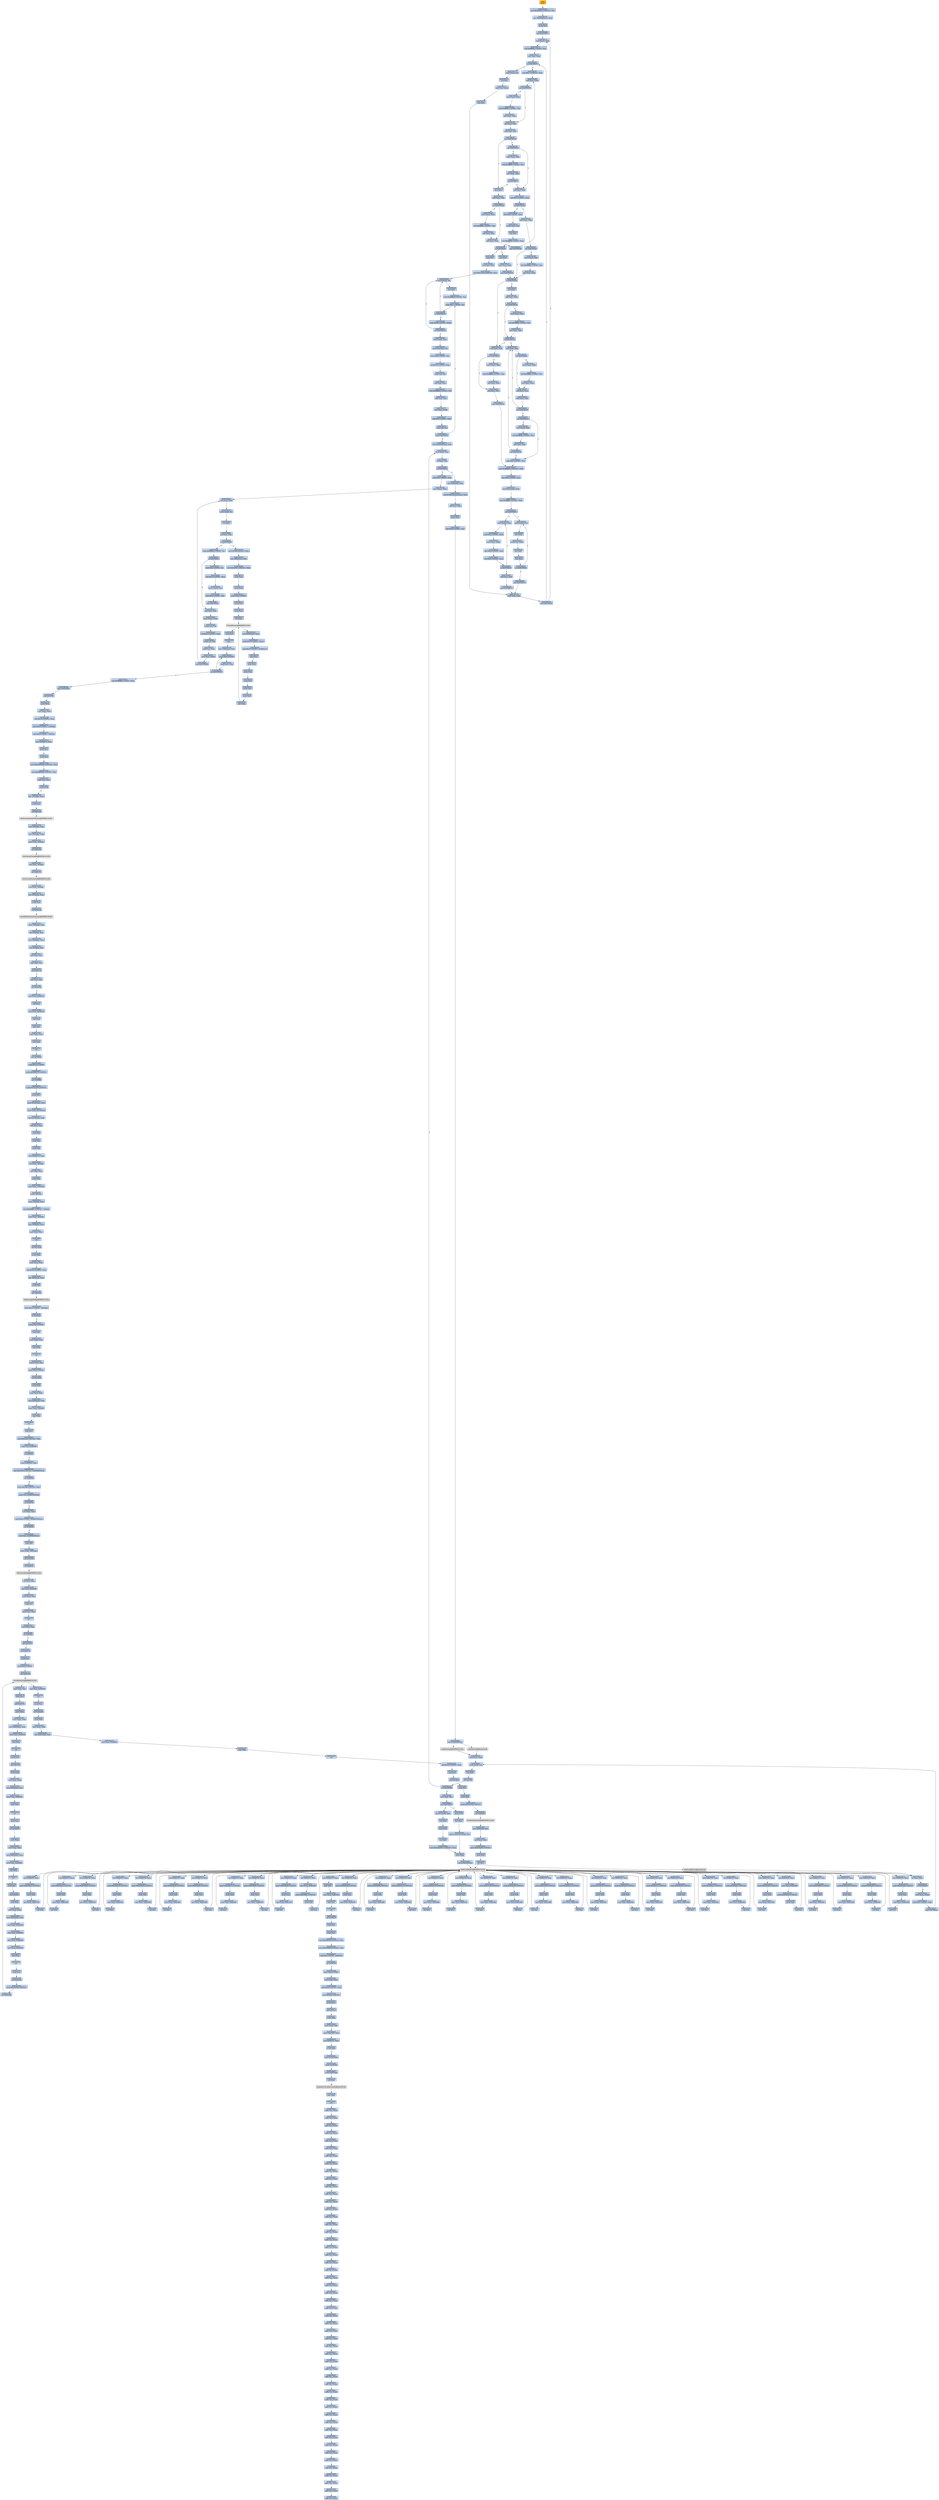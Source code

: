 digraph G {
node[shape=rectangle,style=filled,fillcolor=lightsteelblue,color=lightsteelblue]
bgcolor="transparent"
a0x00706160pusha_[label="start\npusha ",fillcolor="orange",color="lightgrey"];
a0x00706161movl_0x5f6000UINT32_esi[label="0x00706161\nmovl $0x5f6000<UINT32>, %esi"];
a0x00706166leal__2052096esi__edi[label="0x00706166\nleal -2052096(%esi), %edi"];
a0x0070616cpushl_edi[label="0x0070616c\npushl %edi"];
a0x0070616djmp_0x0070617a[label="0x0070616d\njmp 0x0070617a"];
a0x0070617amovl_esi__ebx[label="0x0070617a\nmovl (%esi), %ebx"];
a0x0070617csubl_0xfffffffcUINT8_esi[label="0x0070617c\nsubl $0xfffffffc<UINT8>, %esi"];
a0x0070617fadcl_ebx_ebx[label="0x0070617f\nadcl %ebx, %ebx"];
a0x00706181jb_0x00706170[label="0x00706181\njb 0x00706170"];
a0x00706170movb_esi__al[label="0x00706170\nmovb (%esi), %al"];
a0x00706172incl_esi[label="0x00706172\nincl %esi"];
a0x00706173movb_al_edi_[label="0x00706173\nmovb %al, (%edi)"];
a0x00706175incl_edi[label="0x00706175\nincl %edi"];
a0x00706176addl_ebx_ebx[label="0x00706176\naddl %ebx, %ebx"];
a0x00706178jne_0x00706181[label="0x00706178\njne 0x00706181"];
a0x00706183movl_0x1UINT32_eax[label="0x00706183\nmovl $0x1<UINT32>, %eax"];
a0x00706188addl_ebx_ebx[label="0x00706188\naddl %ebx, %ebx"];
a0x0070618ajne_0x00706193[label="0x0070618a\njne 0x00706193"];
a0x00706193adcl_eax_eax[label="0x00706193\nadcl %eax, %eax"];
a0x00706195addl_ebx_ebx[label="0x00706195\naddl %ebx, %ebx"];
a0x00706197jae_0x007061a4[label="0x00706197\njae 0x007061a4"];
a0x00706199jne_0x007061c3[label="0x00706199\njne 0x007061c3"];
a0x007061c3xorl_ecx_ecx[label="0x007061c3\nxorl %ecx, %ecx"];
a0x007061c5subl_0x3UINT8_eax[label="0x007061c5\nsubl $0x3<UINT8>, %eax"];
a0x007061c8jb_0x007061db[label="0x007061c8\njb 0x007061db"];
a0x007061cashll_0x8UINT8_eax[label="0x007061ca\nshll $0x8<UINT8>, %eax"];
a0x007061cdmovb_esi__al[label="0x007061cd\nmovb (%esi), %al"];
a0x007061cfincl_esi[label="0x007061cf\nincl %esi"];
a0x007061d0xorl_0xffffffffUINT8_eax[label="0x007061d0\nxorl $0xffffffff<UINT8>, %eax"];
a0x007061d3je_0x0070624a[label="0x007061d3\nje 0x0070624a"];
a0x007061d5sarl_eax[label="0x007061d5\nsarl %eax"];
a0x007061d7movl_eax_ebp[label="0x007061d7\nmovl %eax, %ebp"];
a0x007061d9jmp_0x007061e6[label="0x007061d9\njmp 0x007061e6"];
a0x007061e6jb_0x007061b4[label="0x007061e6\njb 0x007061b4"];
a0x007061b4addl_ebx_ebx[label="0x007061b4\naddl %ebx, %ebx"];
a0x007061b6jne_0x007061bf[label="0x007061b6\njne 0x007061bf"];
a0x007061bfadcl_ecx_ecx[label="0x007061bf\nadcl %ecx, %ecx"];
a0x007061c1jmp_0x00706215[label="0x007061c1\njmp 0x00706215"];
a0x00706215cmpl_0xfffffb00UINT32_ebp[label="0x00706215\ncmpl $0xfffffb00<UINT32>, %ebp"];
a0x0070621badcl_0x2UINT8_ecx[label="0x0070621b\nadcl $0x2<UINT8>, %ecx"];
a0x0070621eleal_ediebp__edx[label="0x0070621e\nleal (%edi,%ebp), %edx"];
a0x00706221cmpl_0xfffffffcUINT8_ebp[label="0x00706221\ncmpl $0xfffffffc<UINT8>, %ebp"];
a0x00706224jbe_0x00706234[label="0x00706224\njbe 0x00706234"];
a0x00706234movl_edx__eax[label="0x00706234\nmovl (%edx), %eax"];
a0x00706236addl_0x4UINT8_edx[label="0x00706236\naddl $0x4<UINT8>, %edx"];
a0x00706239movl_eax_edi_[label="0x00706239\nmovl %eax, (%edi)"];
a0x0070623baddl_0x4UINT8_edi[label="0x0070623b\naddl $0x4<UINT8>, %edi"];
a0x0070623esubl_0x4UINT8_ecx[label="0x0070623e\nsubl $0x4<UINT8>, %ecx"];
a0x00706241ja_0x00706234[label="0x00706241\nja 0x00706234"];
a0x00706243addl_ecx_edi[label="0x00706243\naddl %ecx, %edi"];
a0x00706245jmp_0x00706176[label="0x00706245\njmp 0x00706176"];
a0x007061e8incl_ecx[label="0x007061e8\nincl %ecx"];
a0x007061e9addl_ebx_ebx[label="0x007061e9\naddl %ebx, %ebx"];
a0x007061ebjne_0x007061f4[label="0x007061eb\njne 0x007061f4"];
a0x007061edmovl_esi__ebx[label="0x007061ed\nmovl (%esi), %ebx"];
a0x007061efsubl_0xfffffffcUINT8_esi[label="0x007061ef\nsubl $0xfffffffc<UINT8>, %esi"];
a0x007061f2adcl_ebx_ebx[label="0x007061f2\nadcl %ebx, %ebx"];
a0x007061f4jb_0x007061b4[label="0x007061f4\njb 0x007061b4"];
a0x007061dbaddl_ebx_ebx[label="0x007061db\naddl %ebx, %ebx"];
a0x007061ddjne_0x007061e6[label="0x007061dd\njne 0x007061e6"];
a0x007061f6addl_ebx_ebx[label="0x007061f6\naddl %ebx, %ebx"];
a0x007061f8jne_0x00706201[label="0x007061f8\njne 0x00706201"];
a0x00706201adcl_ecx_ecx[label="0x00706201\nadcl %ecx, %ecx"];
a0x00706203addl_ebx_ebx[label="0x00706203\naddl %ebx, %ebx"];
a0x00706205jae_0x007061f6[label="0x00706205\njae 0x007061f6"];
a0x00706207jne_0x00706212[label="0x00706207\njne 0x00706212"];
a0x00706212addl_0x2UINT8_ecx[label="0x00706212\naddl $0x2<UINT8>, %ecx"];
a0x0070618cmovl_esi__ebx[label="0x0070618c\nmovl (%esi), %ebx"];
a0x0070618esubl_0xfffffffcUINT8_esi[label="0x0070618e\nsubl $0xfffffffc<UINT8>, %esi"];
a0x00706191adcl_ebx_ebx[label="0x00706191\nadcl %ebx, %ebx"];
a0x007061dfmovl_esi__ebx[label="0x007061df\nmovl (%esi), %ebx"];
a0x007061e1subl_0xfffffffcUINT8_esi[label="0x007061e1\nsubl $0xfffffffc<UINT8>, %esi"];
a0x007061e4adcl_ebx_ebx[label="0x007061e4\nadcl %ebx, %ebx"];
a0x007061b8movl_esi__ebx[label="0x007061b8\nmovl (%esi), %ebx"];
a0x007061basubl_0xfffffffcUINT8_esi[label="0x007061ba\nsubl $0xfffffffc<UINT8>, %esi"];
a0x007061bdadcl_ebx_ebx[label="0x007061bd\nadcl %ebx, %ebx"];
a0x007061a4decl_eax[label="0x007061a4\ndecl %eax"];
a0x007061a5addl_ebx_ebx[label="0x007061a5\naddl %ebx, %ebx"];
a0x007061a7jne_0x007061b0[label="0x007061a7\njne 0x007061b0"];
a0x007061b0adcl_eax_eax[label="0x007061b0\nadcl %eax, %eax"];
a0x007061b2jmp_0x00706188[label="0x007061b2\njmp 0x00706188"];
a0x007061famovl_esi__ebx[label="0x007061fa\nmovl (%esi), %ebx"];
a0x007061fcsubl_0xfffffffcUINT8_esi[label="0x007061fc\nsubl $0xfffffffc<UINT8>, %esi"];
a0x007061ffadcl_ebx_ebx[label="0x007061ff\nadcl %ebx, %ebx"];
a0x0070619bmovl_esi__ebx[label="0x0070619b\nmovl (%esi), %ebx"];
a0x0070619dsubl_0xfffffffcUINT8_esi[label="0x0070619d\nsubl $0xfffffffc<UINT8>, %esi"];
a0x007061a0adcl_ebx_ebx[label="0x007061a0\nadcl %ebx, %ebx"];
a0x007061a2jb_0x007061c3[label="0x007061a2\njb 0x007061c3"];
a0x00706209movl_esi__ebx[label="0x00706209\nmovl (%esi), %ebx"];
a0x0070620bsubl_0xfffffffcUINT8_esi[label="0x0070620b\nsubl $0xfffffffc<UINT8>, %esi"];
a0x0070620eadcl_ebx_ebx[label="0x0070620e\nadcl %ebx, %ebx"];
a0x00706210jae_0x007061f6[label="0x00706210\njae 0x007061f6"];
a0x007061a9movl_esi__ebx[label="0x007061a9\nmovl (%esi), %ebx"];
a0x007061absubl_0xfffffffcUINT8_esi[label="0x007061ab\nsubl $0xfffffffc<UINT8>, %esi"];
a0x007061aeadcl_ebx_ebx[label="0x007061ae\nadcl %ebx, %ebx"];
a0x00706226movb_edx__al[label="0x00706226\nmovb (%edx), %al"];
a0x00706228incl_edx[label="0x00706228\nincl %edx"];
a0x00706229movb_al_edi_[label="0x00706229\nmovb %al, (%edi)"];
a0x0070622bincl_edi[label="0x0070622b\nincl %edi"];
a0x0070622cdecl_ecx[label="0x0070622c\ndecl %ecx"];
a0x0070622djne_0x00706226[label="0x0070622d\njne 0x00706226"];
a0x0070622fjmp_0x00706176[label="0x0070622f\njmp 0x00706176"];
a0x0070624apopl_esi[label="0x0070624a\npopl %esi"];
a0x0070624bmovl_esi_edi[label="0x0070624b\nmovl %esi, %edi"];
a0x0070624dmovl_0x1155dUINT32_ecx[label="0x0070624d\nmovl $0x1155d<UINT32>, %ecx"];
a0x00706252movb_edi__al[label="0x00706252\nmovb (%edi), %al"];
a0x00706254incl_edi[label="0x00706254\nincl %edi"];
a0x00706255subb_0xffffffe8UINT8_al[label="0x00706255\nsubb $0xffffffe8<UINT8>, %al"];
a0x00706257cmpb_0x1UINT8_al[label="0x00706257\ncmpb $0x1<UINT8>, %al"];
a0x00706259ja_0x00706252[label="0x00706259\nja 0x00706252"];
a0x0070625bcmpb_0x4bUINT8_edi_[label="0x0070625b\ncmpb $0x4b<UINT8>, (%edi)"];
a0x0070625ejne_0x00706252[label="0x0070625e\njne 0x00706252"];
a0x00706260movl_edi__eax[label="0x00706260\nmovl (%edi), %eax"];
a0x00706262movb_0x4edi__bl[label="0x00706262\nmovb 0x4(%edi), %bl"];
a0x00706265shrw_0x8UINT8_ax[label="0x00706265\nshrw $0x8<UINT8>, %ax"];
a0x00706269roll_0x10UINT8_eax[label="0x00706269\nroll $0x10<UINT8>, %eax"];
a0x0070626cxchgb_al_ah[label="0x0070626c\nxchgb %al, %ah"];
a0x0070626esubl_edi_eax[label="0x0070626e\nsubl %edi, %eax"];
a0x00706270subb_0xffffffe8UINT8_bl[label="0x00706270\nsubb $0xffffffe8<UINT8>, %bl"];
a0x00706273addl_esi_eax[label="0x00706273\naddl %esi, %eax"];
a0x00706275movl_eax_edi_[label="0x00706275\nmovl %eax, (%edi)"];
a0x00706277addl_0x5UINT8_edi[label="0x00706277\naddl $0x5<UINT8>, %edi"];
a0x0070627amovb_bl_al[label="0x0070627a\nmovb %bl, %al"];
a0x0070627cloop_0x00706257[label="0x0070627c\nloop 0x00706257"];
a0x0070627eleal_0x2eb000esi__edi[label="0x0070627e\nleal 0x2eb000(%esi), %edi"];
a0x00706284movl_edi__eax[label="0x00706284\nmovl (%edi), %eax"];
a0x00706286orl_eax_eax[label="0x00706286\norl %eax, %eax"];
a0x00706288je_0x007062cf[label="0x00706288\nje 0x007062cf"];
a0x0070628amovl_0x4edi__ebx[label="0x0070628a\nmovl 0x4(%edi), %ebx"];
a0x0070628dleal_0x308118eaxesi__eax[label="0x0070628d\nleal 0x308118(%eax,%esi), %eax"];
a0x00706294addl_esi_ebx[label="0x00706294\naddl %esi, %ebx"];
a0x00706296pushl_eax[label="0x00706296\npushl %eax"];
a0x00706297addl_0x8UINT8_edi[label="0x00706297\naddl $0x8<UINT8>, %edi"];
a0x0070629acall_0x308328esi_[label="0x0070629a\ncall 0x308328(%esi)"];
LoadLibraryA_kernel32_dll[label="LoadLibraryA@kernel32.dll",fillcolor="lightgrey",color="lightgrey"];
a0x007062a0xchgl_eax_ebp[label="0x007062a0\nxchgl %eax, %ebp"];
a0x007062a1movb_edi__al[label="0x007062a1\nmovb (%edi), %al"];
a0x007062a3incl_edi[label="0x007062a3\nincl %edi"];
a0x007062a4orb_al_al[label="0x007062a4\norb %al, %al"];
a0x007062a6je_0x00706284[label="0x007062a6\nje 0x00706284"];
a0x007062a8movl_edi_ecx[label="0x007062a8\nmovl %edi, %ecx"];
a0x007062aajns_0x007062b3[label="0x007062aa\njns 0x007062b3"];
a0x007062b3pushl_edi[label="0x007062b3\npushl %edi"];
a0x007062b4decl_eax[label="0x007062b4\ndecl %eax"];
a0x007062b5repnz_scasb_es_edi__al[label="0x007062b5\nrepnz scasb %es:(%edi), %al"];
a0x007062b7pushl_ebp[label="0x007062b7\npushl %ebp"];
a0x007062b8call_0x308330esi_[label="0x007062b8\ncall 0x308330(%esi)"];
GetProcAddress_kernel32_dll[label="GetProcAddress@kernel32.dll",fillcolor="lightgrey",color="lightgrey"];
a0x007062beorl_eax_eax[label="0x007062be\norl %eax, %eax"];
a0x007062c0je_0x007062c9[label="0x007062c0\nje 0x007062c9"];
a0x007062c2movl_eax_ebx_[label="0x007062c2\nmovl %eax, (%ebx)"];
a0x007062c4addl_0x4UINT8_ebx[label="0x007062c4\naddl $0x4<UINT8>, %ebx"];
a0x007062c7jmp_0x007062a1[label="0x007062c7\njmp 0x007062a1"];
GetProcAddress_KERNEL32_DLL[label="GetProcAddress@KERNEL32.DLL",fillcolor="lightgrey",color="lightgrey"];
LoadLibraryA_KERNEL32_DLL[label="LoadLibraryA@KERNEL32.DLL",fillcolor="lightgrey",color="lightgrey"];
a0x007062acmovzwl_edi__eax[label="0x007062ac\nmovzwl (%edi), %eax"];
a0x007062afincl_edi[label="0x007062af\nincl %edi"];
a0x007062b0pushl_eax[label="0x007062b0\npushl %eax"];
a0x007062b1incl_edi[label="0x007062b1\nincl %edi"];
a0x007062b2movl_0xaef24857UINT32_ecx[label="0x007062b2\nmovl $0xaef24857<UINT32>, %ecx"];
a0x007062cfaddl_0x4UINT8_edi[label="0x007062cf\naddl $0x4<UINT8>, %edi"];
a0x007062d2leal__4esi__ebx[label="0x007062d2\nleal -4(%esi), %ebx"];
a0x007062d5xorl_eax_eax[label="0x007062d5\nxorl %eax, %eax"];
a0x007062d7movb_edi__al[label="0x007062d7\nmovb (%edi), %al"];
a0x007062d9incl_edi[label="0x007062d9\nincl %edi"];
a0x007062daorl_eax_eax[label="0x007062da\norl %eax, %eax"];
a0x007062dcje_0x00706300[label="0x007062dc\nje 0x00706300"];
a0x007062decmpb_0xffffffefUINT8_al[label="0x007062de\ncmpb $0xffffffef<UINT8>, %al"];
a0x007062e0ja_0x007062f3[label="0x007062e0\nja 0x007062f3"];
a0x007062e2addl_eax_ebx[label="0x007062e2\naddl %eax, %ebx"];
a0x007062e4movl_ebx__eax[label="0x007062e4\nmovl (%ebx), %eax"];
a0x007062e6xchgb_al_ah[label="0x007062e6\nxchgb %al, %ah"];
a0x007062e8roll_0x10UINT8_eax[label="0x007062e8\nroll $0x10<UINT8>, %eax"];
a0x007062ebxchgb_al_ah[label="0x007062eb\nxchgb %al, %ah"];
a0x007062edaddl_esi_eax[label="0x007062ed\naddl %esi, %eax"];
a0x007062efmovl_eax_ebx_[label="0x007062ef\nmovl %eax, (%ebx)"];
a0x007062f1jmp_0x007062d5[label="0x007062f1\njmp 0x007062d5"];
a0x007062f3andb_0xfUINT8_al[label="0x007062f3\nandb $0xf<UINT8>, %al"];
a0x007062f5shll_0x10UINT8_eax[label="0x007062f5\nshll $0x10<UINT8>, %eax"];
a0x007062f8movw_edi__ax[label="0x007062f8\nmovw (%edi), %ax"];
a0x007062fbaddl_0x2UINT8_edi[label="0x007062fb\naddl $0x2<UINT8>, %edi"];
a0x007062fejmp_0x007062e2[label="0x007062fe\njmp 0x007062e2"];
a0x00706300movl_0x308334esi__ebp[label="0x00706300\nmovl 0x308334(%esi), %ebp"];
a0x00706306leal__4096esi__edi[label="0x00706306\nleal -4096(%esi), %edi"];
a0x0070630cmovl_0x1000UINT32_ebx[label="0x0070630c\nmovl $0x1000<UINT32>, %ebx"];
a0x00706311pushl_eax[label="0x00706311\npushl %eax"];
a0x00706312pushl_esp[label="0x00706312\npushl %esp"];
a0x00706313pushl_0x4UINT8[label="0x00706313\npushl $0x4<UINT8>"];
a0x00706315pushl_ebx[label="0x00706315\npushl %ebx"];
a0x00706316pushl_edi[label="0x00706316\npushl %edi"];
a0x00706317call_ebp[label="0x00706317\ncall %ebp"];
VirtualProtect_KERNEL32_DLL[label="VirtualProtect@KERNEL32.DLL",fillcolor="lightgrey",color="lightgrey"];
a0x00706319leal_0x22fedi__eax[label="0x00706319\nleal 0x22f(%edi), %eax"];
a0x0070631fandb_0x7fUINT8_eax_[label="0x0070631f\nandb $0x7f<UINT8>, (%eax)"];
a0x00706322andb_0x7fUINT8_0x28eax_[label="0x00706322\nandb $0x7f<UINT8>, 0x28(%eax)"];
a0x00706326popl_eax[label="0x00706326\npopl %eax"];
a0x00706327pushl_eax[label="0x00706327\npushl %eax"];
a0x00706328pushl_esp[label="0x00706328\npushl %esp"];
a0x00706329pushl_eax[label="0x00706329\npushl %eax"];
a0x0070632apushl_ebx[label="0x0070632a\npushl %ebx"];
a0x0070632bpushl_edi[label="0x0070632b\npushl %edi"];
a0x0070632ccall_ebp[label="0x0070632c\ncall %ebp"];
a0x0070632epopl_eax[label="0x0070632e\npopl %eax"];
a0x0070632fpopa_[label="0x0070632f\npopa "];
a0x00706330leal__128esp__eax[label="0x00706330\nleal -128(%esp), %eax"];
a0x00706334pushl_0x0UINT8[label="0x00706334\npushl $0x0<UINT8>"];
a0x00706336cmpl_eax_esp[label="0x00706336\ncmpl %eax, %esp"];
a0x00706338jne_0x00706334[label="0x00706338\njne 0x00706334"];
a0x0070633asubl_0xffffff80UINT8_esp[label="0x0070633a\nsubl $0xffffff80<UINT8>, %esp"];
a0x0070633djmp_0x005b5d42[label="0x0070633d\njmp 0x005b5d42"];
a0x005b5d42call_0x5c4706[label="0x005b5d42\ncall 0x5c4706"];
a0x005c4706pushl_ebp[label="0x005c4706\npushl %ebp"];
a0x005c4707movl_esp_ebp[label="0x005c4707\nmovl %esp, %ebp"];
a0x005c4709subl_0x14UINT8_esp[label="0x005c4709\nsubl $0x14<UINT8>, %esp"];
a0x005c470candl_0x0UINT8__12ebp_[label="0x005c470c\nandl $0x0<UINT8>, -12(%ebp)"];
a0x005c4710andl_0x0UINT8__8ebp_[label="0x005c4710\nandl $0x0<UINT8>, -8(%ebp)"];
a0x005c4714movl_0x69d710_eax[label="0x005c4714\nmovl 0x69d710, %eax"];
a0x005c4719pushl_esi[label="0x005c4719\npushl %esi"];
a0x005c471apushl_edi[label="0x005c471a\npushl %edi"];
a0x005c471bmovl_0xbb40e64eUINT32_edi[label="0x005c471b\nmovl $0xbb40e64e<UINT32>, %edi"];
a0x005c4720movl_0xffff0000UINT32_esi[label="0x005c4720\nmovl $0xffff0000<UINT32>, %esi"];
a0x005c4725cmpl_edi_eax[label="0x005c4725\ncmpl %edi, %eax"];
a0x005c4727je_0x5c4736[label="0x005c4727\nje 0x5c4736"];
a0x005c4736leal__12ebp__eax[label="0x005c4736\nleal -12(%ebp), %eax"];
a0x005c4739pushl_eax[label="0x005c4739\npushl %eax"];
a0x005c473acall_0x60e430[label="0x005c473a\ncall 0x60e430"];
GetSystemTimeAsFileTime_KERNEL32_DLL[label="GetSystemTimeAsFileTime@KERNEL32.DLL",fillcolor="lightgrey",color="lightgrey"];
a0x005c4740movl__8ebp__eax[label="0x005c4740\nmovl -8(%ebp), %eax"];
a0x005c4743xorl__12ebp__eax[label="0x005c4743\nxorl -12(%ebp), %eax"];
a0x005c4746movl_eax__4ebp_[label="0x005c4746\nmovl %eax, -4(%ebp)"];
a0x005c4749call_0x60e564[label="0x005c4749\ncall 0x60e564"];
GetCurrentThreadId_KERNEL32_DLL[label="GetCurrentThreadId@KERNEL32.DLL",fillcolor="lightgrey",color="lightgrey"];
a0x005c474fxorl_eax__4ebp_[label="0x005c474f\nxorl %eax, -4(%ebp)"];
a0x005c4752call_0x60e57c[label="0x005c4752\ncall 0x60e57c"];
GetCurrentProcessId_KERNEL32_DLL[label="GetCurrentProcessId@KERNEL32.DLL",fillcolor="lightgrey",color="lightgrey"];
a0x005c4758xorl_eax__4ebp_[label="0x005c4758\nxorl %eax, -4(%ebp)"];
a0x005c475bleal__20ebp__eax[label="0x005c475b\nleal -20(%ebp), %eax"];
a0x005c475epushl_eax[label="0x005c475e\npushl %eax"];
a0x005c475fcall_0x60e3f8[label="0x005c475f\ncall 0x60e3f8"];
QueryPerformanceCounter_KERNEL32_DLL[label="QueryPerformanceCounter@KERNEL32.DLL",fillcolor="lightgrey",color="lightgrey"];
a0x005c4765movl__16ebp__ecx[label="0x005c4765\nmovl -16(%ebp), %ecx"];
a0x005c4768leal__4ebp__eax[label="0x005c4768\nleal -4(%ebp), %eax"];
a0x005c476bxorl__20ebp__ecx[label="0x005c476b\nxorl -20(%ebp), %ecx"];
a0x005c476exorl__4ebp__ecx[label="0x005c476e\nxorl -4(%ebp), %ecx"];
a0x005c4771xorl_eax_ecx[label="0x005c4771\nxorl %eax, %ecx"];
a0x005c4773cmpl_edi_ecx[label="0x005c4773\ncmpl %edi, %ecx"];
a0x005c4775jne_0x5c477e[label="0x005c4775\njne 0x5c477e"];
a0x005c477etestl_ecx_esi[label="0x005c477e\ntestl %ecx, %esi"];
a0x005c4780jne_0x5c478e[label="0x005c4780\njne 0x5c478e"];
a0x005c478emovl_ecx_0x69d710[label="0x005c478e\nmovl %ecx, 0x69d710"];
a0x005c4794notl_ecx[label="0x005c4794\nnotl %ecx"];
a0x005c4796movl_ecx_0x69d714[label="0x005c4796\nmovl %ecx, 0x69d714"];
a0x005c479cpopl_edi[label="0x005c479c\npopl %edi"];
a0x005c479dpopl_esi[label="0x005c479d\npopl %esi"];
a0x005c479emovl_ebp_esp[label="0x005c479e\nmovl %ebp, %esp"];
a0x005c47a0popl_ebp[label="0x005c47a0\npopl %ebp"];
a0x005c47a1ret[label="0x005c47a1\nret"];
a0x005b5d47jmp_0x5b5b85[label="0x005b5d47\njmp 0x5b5b85"];
a0x005b5b85pushl_0x14UINT8[label="0x005b5b85\npushl $0x14<UINT8>"];
a0x005b5b87pushl_0x696070UINT32[label="0x005b5b87\npushl $0x696070<UINT32>"];
a0x005b5b8ccall_0x5bf900[label="0x005b5b8c\ncall 0x5bf900"];
a0x005bf900pushl_0x5ba760UINT32[label="0x005bf900\npushl $0x5ba760<UINT32>"];
a0x005bf905pushl_fs_0[label="0x005bf905\npushl %fs:0"];
a0x005bf90cmovl_0x10esp__eax[label="0x005bf90c\nmovl 0x10(%esp), %eax"];
a0x005bf910movl_ebp_0x10esp_[label="0x005bf910\nmovl %ebp, 0x10(%esp)"];
a0x005bf914leal_0x10esp__ebp[label="0x005bf914\nleal 0x10(%esp), %ebp"];
a0x005bf918subl_eax_esp[label="0x005bf918\nsubl %eax, %esp"];
a0x005bf91apushl_ebx[label="0x005bf91a\npushl %ebx"];
a0x005bf91bpushl_esi[label="0x005bf91b\npushl %esi"];
a0x005bf91cpushl_edi[label="0x005bf91c\npushl %edi"];
a0x005bf91dmovl_0x69d710_eax[label="0x005bf91d\nmovl 0x69d710, %eax"];
a0x005bf922xorl_eax__4ebp_[label="0x005bf922\nxorl %eax, -4(%ebp)"];
a0x005bf925xorl_ebp_eax[label="0x005bf925\nxorl %ebp, %eax"];
a0x005bf927pushl_eax[label="0x005bf927\npushl %eax"];
a0x005bf928movl_esp__24ebp_[label="0x005bf928\nmovl %esp, -24(%ebp)"];
a0x005bf92bpushl__8ebp_[label="0x005bf92b\npushl -8(%ebp)"];
a0x005bf92emovl__4ebp__eax[label="0x005bf92e\nmovl -4(%ebp), %eax"];
a0x005bf931movl_0xfffffffeUINT32__4ebp_[label="0x005bf931\nmovl $0xfffffffe<UINT32>, -4(%ebp)"];
a0x005bf938movl_eax__8ebp_[label="0x005bf938\nmovl %eax, -8(%ebp)"];
a0x005bf93bleal__16ebp__eax[label="0x005bf93b\nleal -16(%ebp), %eax"];
a0x005bf93emovl_eax_fs_0[label="0x005bf93e\nmovl %eax, %fs:0"];
a0x005bf944ret[label="0x005bf944\nret"];
a0x005b5b91call_0x5c4a86[label="0x005b5b91\ncall 0x5c4a86"];
a0x005c4a86pushl_ebp[label="0x005c4a86\npushl %ebp"];
a0x005c4a87movl_esp_ebp[label="0x005c4a87\nmovl %esp, %ebp"];
a0x005c4a89subl_0x44UINT8_esp[label="0x005c4a89\nsubl $0x44<UINT8>, %esp"];
a0x005c4a8cleal__68ebp__eax[label="0x005c4a8c\nleal -68(%ebp), %eax"];
a0x005c4a8fpushl_eax[label="0x005c4a8f\npushl %eax"];
a0x005c4a90call_0x60e428[label="0x005c4a90\ncall 0x60e428"];
GetStartupInfoW_KERNEL32_DLL[label="GetStartupInfoW@KERNEL32.DLL",fillcolor="lightgrey",color="lightgrey"];
a0x005c4a96testb_0x1UINT8__24ebp_[label="0x005c4a96\ntestb $0x1<UINT8>, -24(%ebp)"];
a0x005c4a9aje_0x5c4aa2[label="0x005c4a9a\nje 0x5c4aa2"];
a0x005c4aa2pushl_0xaUINT8[label="0x005c4aa2\npushl $0xa<UINT8>"];
a0x005c4aa4popl_eax[label="0x005c4aa4\npopl %eax"];
a0x005c4aa5movl_ebp_esp[label="0x005c4aa5\nmovl %ebp, %esp"];
a0x005c4aa7popl_ebp[label="0x005c4aa7\npopl %ebp"];
a0x005c4aa8ret[label="0x005c4aa8\nret"];
a0x005b5b96movzwl_ax_esi[label="0x005b5b96\nmovzwl %ax, %esi"];
a0x005b5b99pushl_0x2UINT8[label="0x005b5b99\npushl $0x2<UINT8>"];
a0x005b5b9bcall_0x5c46b9[label="0x005b5b9b\ncall 0x5c46b9"];
a0x005c46b9pushl_ebp[label="0x005c46b9\npushl %ebp"];
a0x005c46bamovl_esp_ebp[label="0x005c46ba\nmovl %esp, %ebp"];
a0x005c46bcmovl_0x8ebp__eax[label="0x005c46bc\nmovl 0x8(%ebp), %eax"];
a0x005c46bfmovl_eax_0x6aff80[label="0x005c46bf\nmovl %eax, 0x6aff80"];
a0x005c46c4popl_ebp[label="0x005c46c4\npopl %ebp"];
a0x005c46c5ret[label="0x005c46c5\nret"];
a0x005b5ba0popl_ecx[label="0x005b5ba0\npopl %ecx"];
a0x005b5ba1movl_0x5a4dUINT32_eax[label="0x005b5ba1\nmovl $0x5a4d<UINT32>, %eax"];
a0x005b5ba6cmpw_ax_0x400000[label="0x005b5ba6\ncmpw %ax, 0x400000"];
a0x005b5badje_0x5b5bb3[label="0x005b5bad\nje 0x5b5bb3"];
a0x005b5bb3movl_0x40003c_eax[label="0x005b5bb3\nmovl 0x40003c, %eax"];
a0x005b5bb8cmpl_0x4550UINT32_0x400000eax_[label="0x005b5bb8\ncmpl $0x4550<UINT32>, 0x400000(%eax)"];
a0x005b5bc2jne_0x5b5baf[label="0x005b5bc2\njne 0x5b5baf"];
a0x005b5bc4movl_0x10bUINT32_ecx[label="0x005b5bc4\nmovl $0x10b<UINT32>, %ecx"];
a0x005b5bc9cmpw_cx_0x400018eax_[label="0x005b5bc9\ncmpw %cx, 0x400018(%eax)"];
a0x005b5bd0jne_0x5b5baf[label="0x005b5bd0\njne 0x5b5baf"];
a0x005b5bd2xorl_ebx_ebx[label="0x005b5bd2\nxorl %ebx, %ebx"];
a0x005b5bd4cmpl_0xeUINT8_0x400074eax_[label="0x005b5bd4\ncmpl $0xe<UINT8>, 0x400074(%eax)"];
a0x005b5bdbjbe_0x5b5be6[label="0x005b5bdb\njbe 0x5b5be6"];
a0x005b5bddcmpl_ebx_0x4000e8eax_[label="0x005b5bdd\ncmpl %ebx, 0x4000e8(%eax)"];
a0x005b5be3setne_bl[label="0x005b5be3\nsetne %bl"];
a0x005b5be6movl_ebx__28ebp_[label="0x005b5be6\nmovl %ebx, -28(%ebp)"];
a0x005b5be9call_0x5c3e50[label="0x005b5be9\ncall 0x5c3e50"];
a0x005c3e50call_0x60e5ec[label="0x005c3e50\ncall 0x60e5ec"];
GetProcessHeap_KERNEL32_DLL[label="GetProcessHeap@KERNEL32.DLL",fillcolor="lightgrey",color="lightgrey"];
a0x005c3e56xorl_ecx_ecx[label="0x005c3e56\nxorl %ecx, %ecx"];
a0x005c3e58movl_eax_0x6afc68[label="0x005c3e58\nmovl %eax, 0x6afc68"];
a0x005c3e5dtestl_eax_eax[label="0x005c3e5d\ntestl %eax, %eax"];
a0x005c3e5fsetne_cl[label="0x005c3e5f\nsetne %cl"];
a0x005c3e62movl_ecx_eax[label="0x005c3e62\nmovl %ecx, %eax"];
a0x005c3e64ret[label="0x005c3e64\nret"];
a0x005b5beetestl_eax_eax[label="0x005b5bee\ntestl %eax, %eax"];
a0x005b5bf0jne_0x5b5bfa[label="0x005b5bf0\njne 0x5b5bfa"];
a0x005b5bfacall_0x5c3db7[label="0x005b5bfa\ncall 0x5c3db7"];
a0x005c3db7call_0x5c0170[label="0x005c3db7\ncall 0x5c0170"];
a0x005c0170pushl_esi[label="0x005c0170\npushl %esi"];
a0x005c0171pushl_0x0UINT8[label="0x005c0171\npushl $0x0<UINT8>"];
a0x005c0173call_0x60e568[label="0x005c0173\ncall 0x60e568"];
EncodePointer_KERNEL32_DLL[label="EncodePointer@KERNEL32.DLL",fillcolor="lightgrey",color="lightgrey"];
a0x005c0179movl_eax_esi[label="0x005c0179\nmovl %eax, %esi"];
a0x005c017bpushl_esi[label="0x005c017b\npushl %esi"];
a0x005c017ccall_0x5d1972[label="0x005c017c\ncall 0x5d1972"];
a0x005d1972pushl_ebp[label="0x005d1972\npushl %ebp"];
a0x005d1973movl_esp_ebp[label="0x005d1973\nmovl %esp, %ebp"];
a0x005d1975movl_0x8ebp__eax[label="0x005d1975\nmovl 0x8(%ebp), %eax"];
a0x005d1978movl_eax_0x6b05f4[label="0x005d1978\nmovl %eax, 0x6b05f4"];
a0x005d197dpopl_ebp[label="0x005d197d\npopl %ebp"];
a0x005d197eret[label="0x005d197e\nret"];
a0x005c0181pushl_esi[label="0x005c0181\npushl %esi"];
a0x005c0182call_0x5c519a[label="0x005c0182\ncall 0x5c519a"];
a0x005c519apushl_ebp[label="0x005c519a\npushl %ebp"];
a0x005c519bmovl_esp_ebp[label="0x005c519b\nmovl %esp, %ebp"];
a0x005c519dmovl_0x8ebp__eax[label="0x005c519d\nmovl 0x8(%ebp), %eax"];
a0x005c51a0movl_eax_0x6b05b8[label="0x005c51a0\nmovl %eax, 0x6b05b8"];
a0x005c51a5popl_ebp[label="0x005c51a5\npopl %ebp"];
a0x005c51a6ret[label="0x005c51a6\nret"];
a0x005c0187pushl_esi[label="0x005c0187\npushl %esi"];
a0x005c0188call_0x5da833[label="0x005c0188\ncall 0x5da833"];
a0x005da833pushl_ebp[label="0x005da833\npushl %ebp"];
a0x005da834movl_esp_ebp[label="0x005da834\nmovl %esp, %ebp"];
a0x005da836movl_0x8ebp__eax[label="0x005da836\nmovl 0x8(%ebp), %eax"];
a0x005da839movl_eax_0x6b0824[label="0x005da839\nmovl %eax, 0x6b0824"];
a0x005da83epopl_ebp[label="0x005da83e\npopl %ebp"];
a0x005da83fret[label="0x005da83f\nret"];
a0x005c018dpushl_esi[label="0x005c018d\npushl %esi"];
a0x005c018ecall_0x5da85f[label="0x005c018e\ncall 0x5da85f"];
a0x005da85fpushl_ebp[label="0x005da85f\npushl %ebp"];
a0x005da860movl_esp_ebp[label="0x005da860\nmovl %esp, %ebp"];
a0x005da862movl_0x8ebp__eax[label="0x005da862\nmovl 0x8(%ebp), %eax"];
a0x005da865movl_eax_0x6b0828[label="0x005da865\nmovl %eax, 0x6b0828"];
a0x005da86amovl_eax_0x6b082c[label="0x005da86a\nmovl %eax, 0x6b082c"];
a0x005da86fmovl_eax_0x6b0830[label="0x005da86f\nmovl %eax, 0x6b0830"];
a0x005da874movl_eax_0x6b0834[label="0x005da874\nmovl %eax, 0x6b0834"];
a0x005da879popl_ebp[label="0x005da879\npopl %ebp"];
a0x005da87aret[label="0x005da87a\nret"];
a0x005c0193pushl_esi[label="0x005c0193\npushl %esi"];
a0x005c0194call_0x5ce7db[label="0x005c0194\ncall 0x5ce7db"];
a0x005ce7dbpushl_0x5ce794UINT32[label="0x005ce7db\npushl $0x5ce794<UINT32>"];
a0x005ce7e0call_0x60e568[label="0x005ce7e0\ncall 0x60e568"];
a0x005ce7e6movl_eax_0x6b05e0[label="0x005ce7e6\nmovl %eax, 0x6b05e0"];
a0x005ce7ebret[label="0x005ce7eb\nret"];
a0x005c0199pushl_esi[label="0x005c0199\npushl %esi"];
a0x005c019acall_0x5dad6c[label="0x005c019a\ncall 0x5dad6c"];
a0x005dad6cpushl_ebp[label="0x005dad6c\npushl %ebp"];
a0x005dad6dmovl_esp_ebp[label="0x005dad6d\nmovl %esp, %ebp"];
a0x005dad6fmovl_0x8ebp__eax[label="0x005dad6f\nmovl 0x8(%ebp), %eax"];
a0x005dad72movl_eax_0x6b083c[label="0x005dad72\nmovl %eax, 0x6b083c"];
a0x005dad77popl_ebp[label="0x005dad77\npopl %ebp"];
a0x005dad78ret[label="0x005dad78\nret"];
a0x005c019faddl_0x18UINT8_esp[label="0x005c019f\naddl $0x18<UINT8>, %esp"];
a0x005c01a2popl_esi[label="0x005c01a2\npopl %esi"];
a0x005c01a3jmp_0x5c4b2f[label="0x005c01a3\njmp 0x5c4b2f"];
a0x005c4b2fpushl_esi[label="0x005c4b2f\npushl %esi"];
a0x005c4b30pushl_edi[label="0x005c4b30\npushl %edi"];
a0x005c4b31pushl_0x61e784UINT32[label="0x005c4b31\npushl $0x61e784<UINT32>"];
a0x005c4b36call_0x60e654[label="0x005c4b36\ncall 0x60e654"];
GetModuleHandleW_KERNEL32_DLL[label="GetModuleHandleW@KERNEL32.DLL",fillcolor="lightgrey",color="lightgrey"];
a0x005c4b3cmovl_0x60e4e0_esi[label="0x005c4b3c\nmovl 0x60e4e0, %esi"];
a0x005c4b42movl_eax_edi[label="0x005c4b42\nmovl %eax, %edi"];
a0x005c4b44pushl_0x654a94UINT32[label="0x005c4b44\npushl $0x654a94<UINT32>"];
a0x005c4b49pushl_edi[label="0x005c4b49\npushl %edi"];
a0x005c4b4acall_esi[label="0x005c4b4a\ncall %esi"];
a0x005c4b4cxorl_0x69d710_eax[label="0x005c4b4c\nxorl 0x69d710, %eax"];
a0x005c4b52pushl_0x654aa0UINT32[label="0x005c4b52\npushl $0x654aa0<UINT32>"];
a0x005c4b57pushl_edi[label="0x005c4b57\npushl %edi"];
a0x005c4b58movl_eax_0x6b1940[label="0x005c4b58\nmovl %eax, 0x6b1940"];
a0x005c4b5dcall_esi[label="0x005c4b5d\ncall %esi"];
a0x005c4b5fxorl_0x69d710_eax[label="0x005c4b5f\nxorl 0x69d710, %eax"];
a0x005c4b65pushl_0x654aa8UINT32[label="0x005c4b65\npushl $0x654aa8<UINT32>"];
a0x005c4b6apushl_edi[label="0x005c4b6a\npushl %edi"];
a0x005c4b6bmovl_eax_0x6b1944[label="0x005c4b6b\nmovl %eax, 0x6b1944"];
a0x005c4b70call_esi[label="0x005c4b70\ncall %esi"];
a0x005c4b72xorl_0x69d710_eax[label="0x005c4b72\nxorl 0x69d710, %eax"];
a0x005c4b78pushl_0x654ab4UINT32[label="0x005c4b78\npushl $0x654ab4<UINT32>"];
a0x005c4b7dpushl_edi[label="0x005c4b7d\npushl %edi"];
a0x005c4b7emovl_eax_0x6b1948[label="0x005c4b7e\nmovl %eax, 0x6b1948"];
a0x005c4b83call_esi[label="0x005c4b83\ncall %esi"];
a0x005c4b85xorl_0x69d710_eax[label="0x005c4b85\nxorl 0x69d710, %eax"];
a0x005c4b8bpushl_0x654ac0UINT32[label="0x005c4b8b\npushl $0x654ac0<UINT32>"];
a0x005c4b90pushl_edi[label="0x005c4b90\npushl %edi"];
a0x005c4b91movl_eax_0x6b194c[label="0x005c4b91\nmovl %eax, 0x6b194c"];
a0x005c4b96call_esi[label="0x005c4b96\ncall %esi"];
a0x005c4b98xorl_0x69d710_eax[label="0x005c4b98\nxorl 0x69d710, %eax"];
a0x005c4b9epushl_0x654adcUINT32[label="0x005c4b9e\npushl $0x654adc<UINT32>"];
a0x005c4ba3pushl_edi[label="0x005c4ba3\npushl %edi"];
a0x005c4ba4movl_eax_0x6b1950[label="0x005c4ba4\nmovl %eax, 0x6b1950"];
a0x005c4ba9call_esi[label="0x005c4ba9\ncall %esi"];
a0x005c4babxorl_0x69d710_eax[label="0x005c4bab\nxorl 0x69d710, %eax"];
a0x005c4bb1pushl_0x654aecUINT32[label="0x005c4bb1\npushl $0x654aec<UINT32>"];
a0x005c4bb6pushl_edi[label="0x005c4bb6\npushl %edi"];
a0x005c4bb7movl_eax_0x6b1954[label="0x005c4bb7\nmovl %eax, 0x6b1954"];
a0x005c4bbccall_esi[label="0x005c4bbc\ncall %esi"];
a0x005c4bbexorl_0x69d710_eax[label="0x005c4bbe\nxorl 0x69d710, %eax"];
a0x005c4bc4pushl_0x654b00UINT32[label="0x005c4bc4\npushl $0x654b00<UINT32>"];
a0x005c4bc9pushl_edi[label="0x005c4bc9\npushl %edi"];
a0x005c4bcamovl_eax_0x6b1958[label="0x005c4bca\nmovl %eax, 0x6b1958"];
a0x005c4bcfcall_esi[label="0x005c4bcf\ncall %esi"];
a0x005c4bd1xorl_0x69d710_eax[label="0x005c4bd1\nxorl 0x69d710, %eax"];
a0x005c4bd7pushl_0x654b18UINT32[label="0x005c4bd7\npushl $0x654b18<UINT32>"];
a0x005c4bdcpushl_edi[label="0x005c4bdc\npushl %edi"];
a0x005c4bddmovl_eax_0x6b195c[label="0x005c4bdd\nmovl %eax, 0x6b195c"];
a0x005c4be2call_esi[label="0x005c4be2\ncall %esi"];
a0x005c4be4xorl_0x69d710_eax[label="0x005c4be4\nxorl 0x69d710, %eax"];
a0x005c4beapushl_0x654b30UINT32[label="0x005c4bea\npushl $0x654b30<UINT32>"];
a0x005c4befpushl_edi[label="0x005c4bef\npushl %edi"];
a0x005c4bf0movl_eax_0x6b1960[label="0x005c4bf0\nmovl %eax, 0x6b1960"];
a0x005c4bf5call_esi[label="0x005c4bf5\ncall %esi"];
a0x005c4bf7xorl_0x69d710_eax[label="0x005c4bf7\nxorl 0x69d710, %eax"];
a0x005c4bfdpushl_0x654b44UINT32[label="0x005c4bfd\npushl $0x654b44<UINT32>"];
a0x005c4c02pushl_edi[label="0x005c4c02\npushl %edi"];
a0x005c4c03movl_eax_0x6b1964[label="0x005c4c03\nmovl %eax, 0x6b1964"];
a0x005c4c08call_esi[label="0x005c4c08\ncall %esi"];
a0x005c4c0axorl_0x69d710_eax[label="0x005c4c0a\nxorl 0x69d710, %eax"];
a0x005c4c10pushl_0x654b64UINT32[label="0x005c4c10\npushl $0x654b64<UINT32>"];
a0x005c4c15pushl_edi[label="0x005c4c15\npushl %edi"];
a0x005c4c16movl_eax_0x6b1968[label="0x005c4c16\nmovl %eax, 0x6b1968"];
a0x005c4c1bcall_esi[label="0x005c4c1b\ncall %esi"];
a0x005c4c1dxorl_0x69d710_eax[label="0x005c4c1d\nxorl 0x69d710, %eax"];
a0x005c4c23pushl_0x654b7cUINT32[label="0x005c4c23\npushl $0x654b7c<UINT32>"];
a0x005c4c28pushl_edi[label="0x005c4c28\npushl %edi"];
a0x005c4c29movl_eax_0x6b196c[label="0x005c4c29\nmovl %eax, 0x6b196c"];
a0x005c4c2ecall_esi[label="0x005c4c2e\ncall %esi"];
a0x005c4c30xorl_0x69d710_eax[label="0x005c4c30\nxorl 0x69d710, %eax"];
a0x005c4c36pushl_0x654b94UINT32[label="0x005c4c36\npushl $0x654b94<UINT32>"];
a0x005c4c3bpushl_edi[label="0x005c4c3b\npushl %edi"];
a0x005c4c3cmovl_eax_0x6b1970[label="0x005c4c3c\nmovl %eax, 0x6b1970"];
a0x005c4c41call_esi[label="0x005c4c41\ncall %esi"];
a0x005c4c43xorl_0x69d710_eax[label="0x005c4c43\nxorl 0x69d710, %eax"];
a0x005c4c49pushl_0x654ba8UINT32[label="0x005c4c49\npushl $0x654ba8<UINT32>"];
a0x005c4c4epushl_edi[label="0x005c4c4e\npushl %edi"];
a0x005c4c4fmovl_eax_0x6b1974[label="0x005c4c4f\nmovl %eax, 0x6b1974"];
a0x005c4c54call_esi[label="0x005c4c54\ncall %esi"];
a0x005c4c56xorl_0x69d710_eax[label="0x005c4c56\nxorl 0x69d710, %eax"];
a0x005c4c5cmovl_eax_0x6b1978[label="0x005c4c5c\nmovl %eax, 0x6b1978"];
a0x005c4c61pushl_0x654bbcUINT32[label="0x005c4c61\npushl $0x654bbc<UINT32>"];
a0x005c4c66pushl_edi[label="0x005c4c66\npushl %edi"];
a0x005c4c67call_esi[label="0x005c4c67\ncall %esi"];
a0x005c4c69xorl_0x69d710_eax[label="0x005c4c69\nxorl 0x69d710, %eax"];
a0x005c4c6fpushl_0x654bd8UINT32[label="0x005c4c6f\npushl $0x654bd8<UINT32>"];
a0x005c4c74pushl_edi[label="0x005c4c74\npushl %edi"];
a0x005c4c75movl_eax_0x6b197c[label="0x005c4c75\nmovl %eax, 0x6b197c"];
a0x005c4c7acall_esi[label="0x005c4c7a\ncall %esi"];
a0x005c4c7cxorl_0x69d710_eax[label="0x005c4c7c\nxorl 0x69d710, %eax"];
a0x005c4c82pushl_0x654bf8UINT32[label="0x005c4c82\npushl $0x654bf8<UINT32>"];
a0x005c4c87pushl_edi[label="0x005c4c87\npushl %edi"];
a0x005c4c88movl_eax_0x6b1980[label="0x005c4c88\nmovl %eax, 0x6b1980"];
a0x005c4c8dcall_esi[label="0x005c4c8d\ncall %esi"];
a0x005c4c8fxorl_0x69d710_eax[label="0x005c4c8f\nxorl 0x69d710, %eax"];
a0x005c4c95pushl_0x654c14UINT32[label="0x005c4c95\npushl $0x654c14<UINT32>"];
a0x005c4c9apushl_edi[label="0x005c4c9a\npushl %edi"];
a0x005c4c9bmovl_eax_0x6b1984[label="0x005c4c9b\nmovl %eax, 0x6b1984"];
a0x005c4ca0call_esi[label="0x005c4ca0\ncall %esi"];
a0x005c4ca2xorl_0x69d710_eax[label="0x005c4ca2\nxorl 0x69d710, %eax"];
a0x005c4ca8pushl_0x654c34UINT32[label="0x005c4ca8\npushl $0x654c34<UINT32>"];
a0x005c4cadpushl_edi[label="0x005c4cad\npushl %edi"];
a0x005c4caemovl_eax_0x6b1988[label="0x005c4cae\nmovl %eax, 0x6b1988"];
a0x005c4cb3call_esi[label="0x005c4cb3\ncall %esi"];
a0x005c4cb5xorl_0x69d710_eax[label="0x005c4cb5\nxorl 0x69d710, %eax"];
a0x005c4cbbpushl_0x61e7a0UINT32[label="0x005c4cbb\npushl $0x61e7a0<UINT32>"];
a0x005c4cc0pushl_edi[label="0x005c4cc0\npushl %edi"];
a0x005c4cc1movl_eax_0x6b198c[label="0x005c4cc1\nmovl %eax, 0x6b198c"];
a0x005c4cc6call_esi[label="0x005c4cc6\ncall %esi"];
a0x005c4cc8xorl_0x69d710_eax[label="0x005c4cc8\nxorl 0x69d710, %eax"];
a0x005c4ccepushl_0x654c48UINT32[label="0x005c4cce\npushl $0x654c48<UINT32>"];
a0x005c4cd3pushl_edi[label="0x005c4cd3\npushl %edi"];
a0x005c4cd4movl_eax_0x6b1990[label="0x005c4cd4\nmovl %eax, 0x6b1990"];
a0x005c4cd9call_esi[label="0x005c4cd9\ncall %esi"];
a0x005c4cdbxorl_0x69d710_eax[label="0x005c4cdb\nxorl 0x69d710, %eax"];
a0x005c4ce1pushl_0x61f348UINT32[label="0x005c4ce1\npushl $0x61f348<UINT32>"];
a0x005c4ce6pushl_edi[label="0x005c4ce6\npushl %edi"];
a0x005c4ce7movl_eax_0x6b1998[label="0x005c4ce7\nmovl %eax, 0x6b1998"];
a0x005c4ceccall_esi[label="0x005c4cec\ncall %esi"];
a0x005c4ceexorl_0x69d710_eax[label="0x005c4cee\nxorl 0x69d710, %eax"];
a0x005c4cf4pushl_0x654c5cUINT32[label="0x005c4cf4\npushl $0x654c5c<UINT32>"];
a0x005c4cf9pushl_edi[label="0x005c4cf9\npushl %edi"];
a0x005c4cfamovl_eax_0x6b1994[label="0x005c4cfa\nmovl %eax, 0x6b1994"];
a0x005c4cffcall_esi[label="0x005c4cff\ncall %esi"];
a0x005c4d01xorl_0x69d710_eax[label="0x005c4d01\nxorl 0x69d710, %eax"];
a0x005c4d07pushl_0x61f318UINT32[label="0x005c4d07\npushl $0x61f318<UINT32>"];
a0x005c4d0cpushl_edi[label="0x005c4d0c\npushl %edi"];
a0x005c4d0dmovl_eax_0x6b199c[label="0x005c4d0d\nmovl %eax, 0x6b199c"];
a0x005c4d12call_esi[label="0x005c4d12\ncall %esi"];
a0x005c4d14xorl_0x69d710_eax[label="0x005c4d14\nxorl 0x69d710, %eax"];
a0x005c4d1apushl_0x654c6cUINT32[label="0x005c4d1a\npushl $0x654c6c<UINT32>"];
a0x005c4d1fpushl_edi[label="0x005c4d1f\npushl %edi"];
a0x005c4d20movl_eax_0x6b19a0[label="0x005c4d20\nmovl %eax, 0x6b19a0"];
a0x005c4d25call_esi[label="0x005c4d25\ncall %esi"];
a0x005c4d27xorl_0x69d710_eax[label="0x005c4d27\nxorl 0x69d710, %eax"];
a0x005c4d2dpushl_0x654c7cUINT32[label="0x005c4d2d\npushl $0x654c7c<UINT32>"];
a0x005c4d32pushl_edi[label="0x005c4d32\npushl %edi"];
a0x005c4d33movl_eax_0x6b19a4[label="0x005c4d33\nmovl %eax, 0x6b19a4"];
a0x005c4d38call_esi[label="0x005c4d38\ncall %esi"];
a0x005c4d3axorl_0x69d710_eax[label="0x005c4d3a\nxorl 0x69d710, %eax"];
a0x005c4d40pushl_0x654c98UINT32[label="0x005c4d40\npushl $0x654c98<UINT32>"];
a0x005c4d45pushl_edi[label="0x005c4d45\npushl %edi"];
a0x005c4d46movl_eax_0x6b19a8[label="0x005c4d46\nmovl %eax, 0x6b19a8"];
a0x005c4d4bcall_esi[label="0x005c4d4b\ncall %esi"];
a0x005c4d4dxorl_0x69d710_eax[label="0x005c4d4d\nxorl 0x69d710, %eax"];
a0x005c4d53pushl_0x654cacUINT32[label="0x005c4d53\npushl $0x654cac<UINT32>"];
a0x005c4d58pushl_edi[label="0x005c4d58\npushl %edi"];
a0x005c4d59movl_eax_0x6b19ac[label="0x005c4d59\nmovl %eax, 0x6b19ac"];
a0x005c4d5ecall_esi[label="0x005c4d5e\ncall %esi"];
a0x005c4d60xorl_0x69d710_eax[label="0x005c4d60\nxorl 0x69d710, %eax"];
a0x005c4d66pushl_0x654cbcUINT32[label="0x005c4d66\npushl $0x654cbc<UINT32>"];
a0x005c4d6bpushl_edi[label="0x005c4d6b\npushl %edi"];
a0x005c4d6cmovl_eax_0x6b19b0[label="0x005c4d6c\nmovl %eax, 0x6b19b0"];
a0x005c4d71call_esi[label="0x005c4d71\ncall %esi"];
a0x005c4d73xorl_0x69d710_eax[label="0x005c4d73\nxorl 0x69d710, %eax"];
a0x005c4d79pushl_0x654cd0UINT32[label="0x005c4d79\npushl $0x654cd0<UINT32>"];
a0x005c4d7epushl_edi[label="0x005c4d7e\npushl %edi"];
a0x005c4d7fmovl_eax_0x6b19b4[label="0x005c4d7f\nmovl %eax, 0x6b19b4"];
a0x005c4d84call_esi[label="0x005c4d84\ncall %esi"];
a0x005c4d86xorl_0x69d710_eax[label="0x005c4d86\nxorl 0x69d710, %eax"];
a0x005c4d8cmovl_eax_0x6b19b8[label="0x005c4d8c\nmovl %eax, 0x6b19b8"];
a0x005c4d91pushl_0x654ce0UINT32[label="0x005c4d91\npushl $0x654ce0<UINT32>"];
a0x005c4d96pushl_edi[label="0x005c4d96\npushl %edi"];
a0x005c4d97call_esi[label="0x005c4d97\ncall %esi"];
a0x005c4d99xorl_0x69d710_eax[label="0x005c4d99\nxorl 0x69d710, %eax"];
a0x005c4d9fpushl_0x654d00UINT32[label="0x005c4d9f\npushl $0x654d00<UINT32>"];
a0x005c4da4pushl_edi[label="0x005c4da4\npushl %edi"];
a0x005c4da5movl_eax_0x6b19bc[label="0x005c4da5\nmovl %eax, 0x6b19bc"];
a0x005c4daacall_esi[label="0x005c4daa\ncall %esi"];
a0x005c4dacxorl_0x69d710_eax[label="0x005c4dac\nxorl 0x69d710, %eax"];
a0x005c4db2popl_edi[label="0x005c4db2\npopl %edi"];
a0x005c4db3movl_eax_0x6b19c0[label="0x005c4db3\nmovl %eax, 0x6b19c0"];
a0x005c4db8popl_esi[label="0x005c4db8\npopl %esi"];
a0x005c4db9ret[label="0x005c4db9\nret"];
a0x005c3dbccall_0x5d5237[label="0x005c3dbc\ncall 0x5d5237"];
a0x005d5237pushl_esi[label="0x005d5237\npushl %esi"];
a0x005d5238pushl_edi[label="0x005d5238\npushl %edi"];
a0x005d5239movl_0x69e470UINT32_esi[label="0x005d5239\nmovl $0x69e470<UINT32>, %esi"];
a0x005d523emovl_0x6b0600UINT32_edi[label="0x005d523e\nmovl $0x6b0600<UINT32>, %edi"];
a0x005d5243cmpl_0x1UINT8_0x4esi_[label="0x005d5243\ncmpl $0x1<UINT8>, 0x4(%esi)"];
a0x005d5247jne_0x5d525f[label="0x005d5247\njne 0x5d525f"];
a0x005d5249pushl_0x0UINT8[label="0x005d5249\npushl $0x0<UINT8>"];
a0x005d524bmovl_edi_esi_[label="0x005d524b\nmovl %edi, (%esi)"];
a0x005d524daddl_0x18UINT8_edi[label="0x005d524d\naddl $0x18<UINT8>, %edi"];
a0x005d5250pushl_0xfa0UINT32[label="0x005d5250\npushl $0xfa0<UINT32>"];
a0x005d5255pushl_esi_[label="0x005d5255\npushl (%esi)"];
a0x005d5257call_0x5c4ac1[label="0x005d5257\ncall 0x5c4ac1"];
a0x005c4ac1pushl_ebp[label="0x005c4ac1\npushl %ebp"];
a0x005c4ac2movl_esp_ebp[label="0x005c4ac2\nmovl %esp, %ebp"];
a0x005c4ac4movl_0x6b1950_eax[label="0x005c4ac4\nmovl 0x6b1950, %eax"];
a0x005c4ac9xorl_0x69d710_eax[label="0x005c4ac9\nxorl 0x69d710, %eax"];
a0x005c4acfje_0x5c4ade[label="0x005c4acf\nje 0x5c4ade"];
a0x005c4ad1pushl_0x10ebp_[label="0x005c4ad1\npushl 0x10(%ebp)"];
a0x005c4ad4pushl_0xcebp_[label="0x005c4ad4\npushl 0xc(%ebp)"];
a0x005c4ad7pushl_0x8ebp_[label="0x005c4ad7\npushl 0x8(%ebp)"];
a0x005c4adacall_eax[label="0x005c4ada\ncall %eax"];
InitializeCriticalSectionEx_kernel32_dll[label="InitializeCriticalSectionEx@kernel32.dll",fillcolor="lightgrey",color="lightgrey"];
a0x005c4adcpopl_ebp[label="0x005c4adc\npopl %ebp"];
a0x005c4addret[label="0x005c4add\nret"];
a0x00000fa0addb_al_eax_[label="0x00000fa0\naddb %al, (%eax)"];
a0x00000fa2addb_al_eax_[label="0x00000fa2\naddb %al, (%eax)"];
a0x00000fa4addb_al_eax_[label="0x00000fa4\naddb %al, (%eax)"];
a0x00000fa6addb_al_eax_[label="0x00000fa6\naddb %al, (%eax)"];
a0x00000fa8addb_al_eax_[label="0x00000fa8\naddb %al, (%eax)"];
a0x00000faaaddb_al_eax_[label="0x00000faa\naddb %al, (%eax)"];
a0x00000facaddb_al_eax_[label="0x00000fac\naddb %al, (%eax)"];
a0x00000faeaddb_al_eax_[label="0x00000fae\naddb %al, (%eax)"];
a0x00000fb0addb_al_eax_[label="0x00000fb0\naddb %al, (%eax)"];
a0x00000fb2addb_al_eax_[label="0x00000fb2\naddb %al, (%eax)"];
a0x00000fb4addb_al_eax_[label="0x00000fb4\naddb %al, (%eax)"];
a0x00000fb6addb_al_eax_[label="0x00000fb6\naddb %al, (%eax)"];
a0x00000fb8addb_al_eax_[label="0x00000fb8\naddb %al, (%eax)"];
a0x00000fbaaddb_al_eax_[label="0x00000fba\naddb %al, (%eax)"];
a0x00000fbcaddb_al_eax_[label="0x00000fbc\naddb %al, (%eax)"];
a0x00000fbeaddb_al_eax_[label="0x00000fbe\naddb %al, (%eax)"];
a0x00000fc0addb_al_eax_[label="0x00000fc0\naddb %al, (%eax)"];
a0x00000fc2addb_al_eax_[label="0x00000fc2\naddb %al, (%eax)"];
a0x00000fc4addb_al_eax_[label="0x00000fc4\naddb %al, (%eax)"];
a0x00000fc6addb_al_eax_[label="0x00000fc6\naddb %al, (%eax)"];
a0x00000fc8addb_al_eax_[label="0x00000fc8\naddb %al, (%eax)"];
a0x00000fcaaddb_al_eax_[label="0x00000fca\naddb %al, (%eax)"];
a0x00000fccaddb_al_eax_[label="0x00000fcc\naddb %al, (%eax)"];
a0x00000fceaddb_al_eax_[label="0x00000fce\naddb %al, (%eax)"];
a0x00000fd0addb_al_eax_[label="0x00000fd0\naddb %al, (%eax)"];
a0x00000fd2addb_al_eax_[label="0x00000fd2\naddb %al, (%eax)"];
a0x00000fd4addb_al_eax_[label="0x00000fd4\naddb %al, (%eax)"];
a0x00000fd6addb_al_eax_[label="0x00000fd6\naddb %al, (%eax)"];
a0x00000fd8addb_al_eax_[label="0x00000fd8\naddb %al, (%eax)"];
a0x00000fdaaddb_al_eax_[label="0x00000fda\naddb %al, (%eax)"];
a0x00000fdcaddb_al_eax_[label="0x00000fdc\naddb %al, (%eax)"];
a0x00000fdeaddb_al_eax_[label="0x00000fde\naddb %al, (%eax)"];
a0x00000fe0addb_al_eax_[label="0x00000fe0\naddb %al, (%eax)"];
a0x00000fe2addb_al_eax_[label="0x00000fe2\naddb %al, (%eax)"];
a0x00000fe4addb_al_eax_[label="0x00000fe4\naddb %al, (%eax)"];
a0x00000fe6addb_al_eax_[label="0x00000fe6\naddb %al, (%eax)"];
a0x00000fe8addb_al_eax_[label="0x00000fe8\naddb %al, (%eax)"];
a0x00000feaaddb_al_eax_[label="0x00000fea\naddb %al, (%eax)"];
a0x00000fecaddb_al_eax_[label="0x00000fec\naddb %al, (%eax)"];
a0x00000feeaddb_al_eax_[label="0x00000fee\naddb %al, (%eax)"];
a0x00000ff0addb_al_eax_[label="0x00000ff0\naddb %al, (%eax)"];
a0x00000ff2addb_al_eax_[label="0x00000ff2\naddb %al, (%eax)"];
a0x00000ff4addb_al_eax_[label="0x00000ff4\naddb %al, (%eax)"];
a0x00000ff6addb_al_eax_[label="0x00000ff6\naddb %al, (%eax)"];
a0x00000ff8addb_al_eax_[label="0x00000ff8\naddb %al, (%eax)"];
a0x00000ffaaddb_al_eax_[label="0x00000ffa\naddb %al, (%eax)"];
a0x00000ffcaddb_al_eax_[label="0x00000ffc\naddb %al, (%eax)"];
a0x00000ffeaddb_al_eax_[label="0x00000ffe\naddb %al, (%eax)"];
a0x00001000addb_al_eax_[label="0x00001000\naddb %al, (%eax)"];
a0x00001002addb_al_eax_[label="0x00001002\naddb %al, (%eax)"];
a0x00001004addb_al_eax_[label="0x00001004\naddb %al, (%eax)"];
a0x00001006addb_al_eax_[label="0x00001006\naddb %al, (%eax)"];
a0x00706160pusha_ -> a0x00706161movl_0x5f6000UINT32_esi [color="#000000"];
a0x00706161movl_0x5f6000UINT32_esi -> a0x00706166leal__2052096esi__edi [color="#000000"];
a0x00706166leal__2052096esi__edi -> a0x0070616cpushl_edi [color="#000000"];
a0x0070616cpushl_edi -> a0x0070616djmp_0x0070617a [color="#000000"];
a0x0070616djmp_0x0070617a -> a0x0070617amovl_esi__ebx [color="#000000"];
a0x0070617amovl_esi__ebx -> a0x0070617csubl_0xfffffffcUINT8_esi [color="#000000"];
a0x0070617csubl_0xfffffffcUINT8_esi -> a0x0070617fadcl_ebx_ebx [color="#000000"];
a0x0070617fadcl_ebx_ebx -> a0x00706181jb_0x00706170 [color="#000000"];
a0x00706181jb_0x00706170 -> a0x00706170movb_esi__al [color="#000000",label="T"];
a0x00706170movb_esi__al -> a0x00706172incl_esi [color="#000000"];
a0x00706172incl_esi -> a0x00706173movb_al_edi_ [color="#000000"];
a0x00706173movb_al_edi_ -> a0x00706175incl_edi [color="#000000"];
a0x00706175incl_edi -> a0x00706176addl_ebx_ebx [color="#000000"];
a0x00706176addl_ebx_ebx -> a0x00706178jne_0x00706181 [color="#000000"];
a0x00706178jne_0x00706181 -> a0x00706181jb_0x00706170 [color="#000000",label="T"];
a0x00706181jb_0x00706170 -> a0x00706183movl_0x1UINT32_eax [color="#000000",label="F"];
a0x00706183movl_0x1UINT32_eax -> a0x00706188addl_ebx_ebx [color="#000000"];
a0x00706188addl_ebx_ebx -> a0x0070618ajne_0x00706193 [color="#000000"];
a0x0070618ajne_0x00706193 -> a0x00706193adcl_eax_eax [color="#000000",label="T"];
a0x00706193adcl_eax_eax -> a0x00706195addl_ebx_ebx [color="#000000"];
a0x00706195addl_ebx_ebx -> a0x00706197jae_0x007061a4 [color="#000000"];
a0x00706197jae_0x007061a4 -> a0x00706199jne_0x007061c3 [color="#000000",label="F"];
a0x00706199jne_0x007061c3 -> a0x007061c3xorl_ecx_ecx [color="#000000",label="T"];
a0x007061c3xorl_ecx_ecx -> a0x007061c5subl_0x3UINT8_eax [color="#000000"];
a0x007061c5subl_0x3UINT8_eax -> a0x007061c8jb_0x007061db [color="#000000"];
a0x007061c8jb_0x007061db -> a0x007061cashll_0x8UINT8_eax [color="#000000",label="F"];
a0x007061cashll_0x8UINT8_eax -> a0x007061cdmovb_esi__al [color="#000000"];
a0x007061cdmovb_esi__al -> a0x007061cfincl_esi [color="#000000"];
a0x007061cfincl_esi -> a0x007061d0xorl_0xffffffffUINT8_eax [color="#000000"];
a0x007061d0xorl_0xffffffffUINT8_eax -> a0x007061d3je_0x0070624a [color="#000000"];
a0x007061d3je_0x0070624a -> a0x007061d5sarl_eax [color="#000000",label="F"];
a0x007061d5sarl_eax -> a0x007061d7movl_eax_ebp [color="#000000"];
a0x007061d7movl_eax_ebp -> a0x007061d9jmp_0x007061e6 [color="#000000"];
a0x007061d9jmp_0x007061e6 -> a0x007061e6jb_0x007061b4 [color="#000000"];
a0x007061e6jb_0x007061b4 -> a0x007061b4addl_ebx_ebx [color="#000000",label="T"];
a0x007061b4addl_ebx_ebx -> a0x007061b6jne_0x007061bf [color="#000000"];
a0x007061b6jne_0x007061bf -> a0x007061bfadcl_ecx_ecx [color="#000000",label="T"];
a0x007061bfadcl_ecx_ecx -> a0x007061c1jmp_0x00706215 [color="#000000"];
a0x007061c1jmp_0x00706215 -> a0x00706215cmpl_0xfffffb00UINT32_ebp [color="#000000"];
a0x00706215cmpl_0xfffffb00UINT32_ebp -> a0x0070621badcl_0x2UINT8_ecx [color="#000000"];
a0x0070621badcl_0x2UINT8_ecx -> a0x0070621eleal_ediebp__edx [color="#000000"];
a0x0070621eleal_ediebp__edx -> a0x00706221cmpl_0xfffffffcUINT8_ebp [color="#000000"];
a0x00706221cmpl_0xfffffffcUINT8_ebp -> a0x00706224jbe_0x00706234 [color="#000000"];
a0x00706224jbe_0x00706234 -> a0x00706234movl_edx__eax [color="#000000",label="T"];
a0x00706234movl_edx__eax -> a0x00706236addl_0x4UINT8_edx [color="#000000"];
a0x00706236addl_0x4UINT8_edx -> a0x00706239movl_eax_edi_ [color="#000000"];
a0x00706239movl_eax_edi_ -> a0x0070623baddl_0x4UINT8_edi [color="#000000"];
a0x0070623baddl_0x4UINT8_edi -> a0x0070623esubl_0x4UINT8_ecx [color="#000000"];
a0x0070623esubl_0x4UINT8_ecx -> a0x00706241ja_0x00706234 [color="#000000"];
a0x00706241ja_0x00706234 -> a0x00706243addl_ecx_edi [color="#000000",label="F"];
a0x00706243addl_ecx_edi -> a0x00706245jmp_0x00706176 [color="#000000"];
a0x00706245jmp_0x00706176 -> a0x00706176addl_ebx_ebx [color="#000000"];
a0x007061e6jb_0x007061b4 -> a0x007061e8incl_ecx [color="#000000",label="F"];
a0x007061e8incl_ecx -> a0x007061e9addl_ebx_ebx [color="#000000"];
a0x007061e9addl_ebx_ebx -> a0x007061ebjne_0x007061f4 [color="#000000"];
a0x007061ebjne_0x007061f4 -> a0x007061edmovl_esi__ebx [color="#000000",label="F"];
a0x007061edmovl_esi__ebx -> a0x007061efsubl_0xfffffffcUINT8_esi [color="#000000"];
a0x007061efsubl_0xfffffffcUINT8_esi -> a0x007061f2adcl_ebx_ebx [color="#000000"];
a0x007061f2adcl_ebx_ebx -> a0x007061f4jb_0x007061b4 [color="#000000"];
a0x007061f4jb_0x007061b4 -> a0x007061b4addl_ebx_ebx [color="#000000",label="T"];
a0x007061c8jb_0x007061db -> a0x007061dbaddl_ebx_ebx [color="#000000",label="T"];
a0x007061dbaddl_ebx_ebx -> a0x007061ddjne_0x007061e6 [color="#000000"];
a0x007061ddjne_0x007061e6 -> a0x007061e6jb_0x007061b4 [color="#000000",label="T"];
a0x00706178jne_0x00706181 -> a0x0070617amovl_esi__ebx [color="#000000",label="F"];
a0x007061ebjne_0x007061f4 -> a0x007061f4jb_0x007061b4 [color="#000000",label="T"];
a0x007061f4jb_0x007061b4 -> a0x007061f6addl_ebx_ebx [color="#000000",label="F"];
a0x007061f6addl_ebx_ebx -> a0x007061f8jne_0x00706201 [color="#000000"];
a0x007061f8jne_0x00706201 -> a0x00706201adcl_ecx_ecx [color="#000000",label="T"];
a0x00706201adcl_ecx_ecx -> a0x00706203addl_ebx_ebx [color="#000000"];
a0x00706203addl_ebx_ebx -> a0x00706205jae_0x007061f6 [color="#000000"];
a0x00706205jae_0x007061f6 -> a0x00706207jne_0x00706212 [color="#000000",label="F"];
a0x00706207jne_0x00706212 -> a0x00706212addl_0x2UINT8_ecx [color="#000000",label="T"];
a0x00706212addl_0x2UINT8_ecx -> a0x00706215cmpl_0xfffffb00UINT32_ebp [color="#000000"];
a0x00706241ja_0x00706234 -> a0x00706234movl_edx__eax [color="#000000",label="T"];
a0x0070618ajne_0x00706193 -> a0x0070618cmovl_esi__ebx [color="#000000",label="F"];
a0x0070618cmovl_esi__ebx -> a0x0070618esubl_0xfffffffcUINT8_esi [color="#000000"];
a0x0070618esubl_0xfffffffcUINT8_esi -> a0x00706191adcl_ebx_ebx [color="#000000"];
a0x00706191adcl_ebx_ebx -> a0x00706193adcl_eax_eax [color="#000000"];
a0x007061ddjne_0x007061e6 -> a0x007061dfmovl_esi__ebx [color="#000000",label="F"];
a0x007061dfmovl_esi__ebx -> a0x007061e1subl_0xfffffffcUINT8_esi [color="#000000"];
a0x007061e1subl_0xfffffffcUINT8_esi -> a0x007061e4adcl_ebx_ebx [color="#000000"];
a0x007061e4adcl_ebx_ebx -> a0x007061e6jb_0x007061b4 [color="#000000"];
a0x00706205jae_0x007061f6 -> a0x007061f6addl_ebx_ebx [color="#000000",label="T"];
a0x007061b6jne_0x007061bf -> a0x007061b8movl_esi__ebx [color="#000000",label="F"];
a0x007061b8movl_esi__ebx -> a0x007061basubl_0xfffffffcUINT8_esi [color="#000000"];
a0x007061basubl_0xfffffffcUINT8_esi -> a0x007061bdadcl_ebx_ebx [color="#000000"];
a0x007061bdadcl_ebx_ebx -> a0x007061bfadcl_ecx_ecx [color="#000000"];
a0x00706197jae_0x007061a4 -> a0x007061a4decl_eax [color="#000000",label="T"];
a0x007061a4decl_eax -> a0x007061a5addl_ebx_ebx [color="#000000"];
a0x007061a5addl_ebx_ebx -> a0x007061a7jne_0x007061b0 [color="#000000"];
a0x007061a7jne_0x007061b0 -> a0x007061b0adcl_eax_eax [color="#000000",label="T"];
a0x007061b0adcl_eax_eax -> a0x007061b2jmp_0x00706188 [color="#000000"];
a0x007061b2jmp_0x00706188 -> a0x00706188addl_ebx_ebx [color="#000000"];
a0x007061f8jne_0x00706201 -> a0x007061famovl_esi__ebx [color="#000000",label="F"];
a0x007061famovl_esi__ebx -> a0x007061fcsubl_0xfffffffcUINT8_esi [color="#000000"];
a0x007061fcsubl_0xfffffffcUINT8_esi -> a0x007061ffadcl_ebx_ebx [color="#000000"];
a0x007061ffadcl_ebx_ebx -> a0x00706201adcl_ecx_ecx [color="#000000"];
a0x00706199jne_0x007061c3 -> a0x0070619bmovl_esi__ebx [color="#000000",label="F"];
a0x0070619bmovl_esi__ebx -> a0x0070619dsubl_0xfffffffcUINT8_esi [color="#000000"];
a0x0070619dsubl_0xfffffffcUINT8_esi -> a0x007061a0adcl_ebx_ebx [color="#000000"];
a0x007061a0adcl_ebx_ebx -> a0x007061a2jb_0x007061c3 [color="#000000"];
a0x007061a2jb_0x007061c3 -> a0x007061a4decl_eax [color="#000000",label="F"];
a0x007061a2jb_0x007061c3 -> a0x007061c3xorl_ecx_ecx [color="#000000",label="T"];
a0x00706207jne_0x00706212 -> a0x00706209movl_esi__ebx [color="#000000",label="F"];
a0x00706209movl_esi__ebx -> a0x0070620bsubl_0xfffffffcUINT8_esi [color="#000000"];
a0x0070620bsubl_0xfffffffcUINT8_esi -> a0x0070620eadcl_ebx_ebx [color="#000000"];
a0x0070620eadcl_ebx_ebx -> a0x00706210jae_0x007061f6 [color="#000000"];
a0x00706210jae_0x007061f6 -> a0x007061f6addl_ebx_ebx [color="#000000",label="T"];
a0x00706210jae_0x007061f6 -> a0x00706212addl_0x2UINT8_ecx [color="#000000",label="F"];
a0x007061a7jne_0x007061b0 -> a0x007061a9movl_esi__ebx [color="#000000",label="F"];
a0x007061a9movl_esi__ebx -> a0x007061absubl_0xfffffffcUINT8_esi [color="#000000"];
a0x007061absubl_0xfffffffcUINT8_esi -> a0x007061aeadcl_ebx_ebx [color="#000000"];
a0x007061aeadcl_ebx_ebx -> a0x007061b0adcl_eax_eax [color="#000000"];
a0x00706224jbe_0x00706234 -> a0x00706226movb_edx__al [color="#000000",label="F"];
a0x00706226movb_edx__al -> a0x00706228incl_edx [color="#000000"];
a0x00706228incl_edx -> a0x00706229movb_al_edi_ [color="#000000"];
a0x00706229movb_al_edi_ -> a0x0070622bincl_edi [color="#000000"];
a0x0070622bincl_edi -> a0x0070622cdecl_ecx [color="#000000"];
a0x0070622cdecl_ecx -> a0x0070622djne_0x00706226 [color="#000000"];
a0x0070622djne_0x00706226 -> a0x00706226movb_edx__al [color="#000000",label="T"];
a0x0070622djne_0x00706226 -> a0x0070622fjmp_0x00706176 [color="#000000",label="F"];
a0x0070622fjmp_0x00706176 -> a0x00706176addl_ebx_ebx [color="#000000"];
a0x007061d3je_0x0070624a -> a0x0070624apopl_esi [color="#000000",label="T"];
a0x0070624apopl_esi -> a0x0070624bmovl_esi_edi [color="#000000"];
a0x0070624bmovl_esi_edi -> a0x0070624dmovl_0x1155dUINT32_ecx [color="#000000"];
a0x0070624dmovl_0x1155dUINT32_ecx -> a0x00706252movb_edi__al [color="#000000"];
a0x00706252movb_edi__al -> a0x00706254incl_edi [color="#000000"];
a0x00706254incl_edi -> a0x00706255subb_0xffffffe8UINT8_al [color="#000000"];
a0x00706255subb_0xffffffe8UINT8_al -> a0x00706257cmpb_0x1UINT8_al [color="#000000"];
a0x00706257cmpb_0x1UINT8_al -> a0x00706259ja_0x00706252 [color="#000000"];
a0x00706259ja_0x00706252 -> a0x00706252movb_edi__al [color="#000000",label="T"];
a0x00706259ja_0x00706252 -> a0x0070625bcmpb_0x4bUINT8_edi_ [color="#000000",label="F"];
a0x0070625bcmpb_0x4bUINT8_edi_ -> a0x0070625ejne_0x00706252 [color="#000000"];
a0x0070625ejne_0x00706252 -> a0x00706260movl_edi__eax [color="#000000",label="F"];
a0x00706260movl_edi__eax -> a0x00706262movb_0x4edi__bl [color="#000000"];
a0x00706262movb_0x4edi__bl -> a0x00706265shrw_0x8UINT8_ax [color="#000000"];
a0x00706265shrw_0x8UINT8_ax -> a0x00706269roll_0x10UINT8_eax [color="#000000"];
a0x00706269roll_0x10UINT8_eax -> a0x0070626cxchgb_al_ah [color="#000000"];
a0x0070626cxchgb_al_ah -> a0x0070626esubl_edi_eax [color="#000000"];
a0x0070626esubl_edi_eax -> a0x00706270subb_0xffffffe8UINT8_bl [color="#000000"];
a0x00706270subb_0xffffffe8UINT8_bl -> a0x00706273addl_esi_eax [color="#000000"];
a0x00706273addl_esi_eax -> a0x00706275movl_eax_edi_ [color="#000000"];
a0x00706275movl_eax_edi_ -> a0x00706277addl_0x5UINT8_edi [color="#000000"];
a0x00706277addl_0x5UINT8_edi -> a0x0070627amovb_bl_al [color="#000000"];
a0x0070627amovb_bl_al -> a0x0070627cloop_0x00706257 [color="#000000"];
a0x0070627cloop_0x00706257 -> a0x00706257cmpb_0x1UINT8_al [color="#000000",label="T"];
a0x0070625ejne_0x00706252 -> a0x00706252movb_edi__al [color="#000000",label="T"];
a0x0070627cloop_0x00706257 -> a0x0070627eleal_0x2eb000esi__edi [color="#000000",label="F"];
a0x0070627eleal_0x2eb000esi__edi -> a0x00706284movl_edi__eax [color="#000000"];
a0x00706284movl_edi__eax -> a0x00706286orl_eax_eax [color="#000000"];
a0x00706286orl_eax_eax -> a0x00706288je_0x007062cf [color="#000000"];
a0x00706288je_0x007062cf -> a0x0070628amovl_0x4edi__ebx [color="#000000",label="F"];
a0x0070628amovl_0x4edi__ebx -> a0x0070628dleal_0x308118eaxesi__eax [color="#000000"];
a0x0070628dleal_0x308118eaxesi__eax -> a0x00706294addl_esi_ebx [color="#000000"];
a0x00706294addl_esi_ebx -> a0x00706296pushl_eax [color="#000000"];
a0x00706296pushl_eax -> a0x00706297addl_0x8UINT8_edi [color="#000000"];
a0x00706297addl_0x8UINT8_edi -> a0x0070629acall_0x308328esi_ [color="#000000"];
a0x0070629acall_0x308328esi_ -> LoadLibraryA_kernel32_dll [color="#000000"];
LoadLibraryA_kernel32_dll -> a0x007062a0xchgl_eax_ebp [color="#000000"];
a0x007062a0xchgl_eax_ebp -> a0x007062a1movb_edi__al [color="#000000"];
a0x007062a1movb_edi__al -> a0x007062a3incl_edi [color="#000000"];
a0x007062a3incl_edi -> a0x007062a4orb_al_al [color="#000000"];
a0x007062a4orb_al_al -> a0x007062a6je_0x00706284 [color="#000000"];
a0x007062a6je_0x00706284 -> a0x007062a8movl_edi_ecx [color="#000000",label="F"];
a0x007062a8movl_edi_ecx -> a0x007062aajns_0x007062b3 [color="#000000"];
a0x007062aajns_0x007062b3 -> a0x007062b3pushl_edi [color="#000000",label="T"];
a0x007062b3pushl_edi -> a0x007062b4decl_eax [color="#000000"];
a0x007062b4decl_eax -> a0x007062b5repnz_scasb_es_edi__al [color="#000000"];
a0x007062b5repnz_scasb_es_edi__al -> a0x007062b7pushl_ebp [color="#000000"];
a0x007062b7pushl_ebp -> a0x007062b8call_0x308330esi_ [color="#000000"];
a0x007062b8call_0x308330esi_ -> GetProcAddress_kernel32_dll [color="#000000"];
GetProcAddress_kernel32_dll -> a0x007062beorl_eax_eax [color="#000000"];
a0x007062beorl_eax_eax -> a0x007062c0je_0x007062c9 [color="#000000"];
a0x007062c0je_0x007062c9 -> a0x007062c2movl_eax_ebx_ [color="#000000",label="F"];
a0x007062c2movl_eax_ebx_ -> a0x007062c4addl_0x4UINT8_ebx [color="#000000"];
a0x007062c4addl_0x4UINT8_ebx -> a0x007062c7jmp_0x007062a1 [color="#000000"];
a0x007062c7jmp_0x007062a1 -> a0x007062a1movb_edi__al [color="#000000"];
a0x007062b8call_0x308330esi_ -> GetProcAddress_KERNEL32_DLL [color="#000000"];
GetProcAddress_KERNEL32_DLL -> a0x007062beorl_eax_eax [color="#000000"];
a0x007062a6je_0x00706284 -> a0x00706284movl_edi__eax [color="#000000",label="T"];
a0x0070629acall_0x308328esi_ -> LoadLibraryA_KERNEL32_DLL [color="#000000"];
LoadLibraryA_KERNEL32_DLL -> a0x007062a0xchgl_eax_ebp [color="#000000"];
a0x007062aajns_0x007062b3 -> a0x007062acmovzwl_edi__eax [color="#000000",label="F"];
a0x007062acmovzwl_edi__eax -> a0x007062afincl_edi [color="#000000"];
a0x007062afincl_edi -> a0x007062b0pushl_eax [color="#000000"];
a0x007062b0pushl_eax -> a0x007062b1incl_edi [color="#000000"];
a0x007062b1incl_edi -> a0x007062b2movl_0xaef24857UINT32_ecx [color="#000000"];
a0x007062b2movl_0xaef24857UINT32_ecx -> a0x007062b7pushl_ebp [color="#000000"];
a0x00706288je_0x007062cf -> a0x007062cfaddl_0x4UINT8_edi [color="#000000",label="T"];
a0x007062cfaddl_0x4UINT8_edi -> a0x007062d2leal__4esi__ebx [color="#000000"];
a0x007062d2leal__4esi__ebx -> a0x007062d5xorl_eax_eax [color="#000000"];
a0x007062d5xorl_eax_eax -> a0x007062d7movb_edi__al [color="#000000"];
a0x007062d7movb_edi__al -> a0x007062d9incl_edi [color="#000000"];
a0x007062d9incl_edi -> a0x007062daorl_eax_eax [color="#000000"];
a0x007062daorl_eax_eax -> a0x007062dcje_0x00706300 [color="#000000"];
a0x007062dcje_0x00706300 -> a0x007062decmpb_0xffffffefUINT8_al [color="#000000",label="F"];
a0x007062decmpb_0xffffffefUINT8_al -> a0x007062e0ja_0x007062f3 [color="#000000"];
a0x007062e0ja_0x007062f3 -> a0x007062e2addl_eax_ebx [color="#000000",label="F"];
a0x007062e2addl_eax_ebx -> a0x007062e4movl_ebx__eax [color="#000000"];
a0x007062e4movl_ebx__eax -> a0x007062e6xchgb_al_ah [color="#000000"];
a0x007062e6xchgb_al_ah -> a0x007062e8roll_0x10UINT8_eax [color="#000000"];
a0x007062e8roll_0x10UINT8_eax -> a0x007062ebxchgb_al_ah [color="#000000"];
a0x007062ebxchgb_al_ah -> a0x007062edaddl_esi_eax [color="#000000"];
a0x007062edaddl_esi_eax -> a0x007062efmovl_eax_ebx_ [color="#000000"];
a0x007062efmovl_eax_ebx_ -> a0x007062f1jmp_0x007062d5 [color="#000000"];
a0x007062f1jmp_0x007062d5 -> a0x007062d5xorl_eax_eax [color="#000000"];
a0x007062e0ja_0x007062f3 -> a0x007062f3andb_0xfUINT8_al [color="#000000",label="T"];
a0x007062f3andb_0xfUINT8_al -> a0x007062f5shll_0x10UINT8_eax [color="#000000"];
a0x007062f5shll_0x10UINT8_eax -> a0x007062f8movw_edi__ax [color="#000000"];
a0x007062f8movw_edi__ax -> a0x007062fbaddl_0x2UINT8_edi [color="#000000"];
a0x007062fbaddl_0x2UINT8_edi -> a0x007062fejmp_0x007062e2 [color="#000000"];
a0x007062fejmp_0x007062e2 -> a0x007062e2addl_eax_ebx [color="#000000"];
a0x007062dcje_0x00706300 -> a0x00706300movl_0x308334esi__ebp [color="#000000",label="T"];
a0x00706300movl_0x308334esi__ebp -> a0x00706306leal__4096esi__edi [color="#000000"];
a0x00706306leal__4096esi__edi -> a0x0070630cmovl_0x1000UINT32_ebx [color="#000000"];
a0x0070630cmovl_0x1000UINT32_ebx -> a0x00706311pushl_eax [color="#000000"];
a0x00706311pushl_eax -> a0x00706312pushl_esp [color="#000000"];
a0x00706312pushl_esp -> a0x00706313pushl_0x4UINT8 [color="#000000"];
a0x00706313pushl_0x4UINT8 -> a0x00706315pushl_ebx [color="#000000"];
a0x00706315pushl_ebx -> a0x00706316pushl_edi [color="#000000"];
a0x00706316pushl_edi -> a0x00706317call_ebp [color="#000000"];
a0x00706317call_ebp -> VirtualProtect_KERNEL32_DLL [color="#000000"];
VirtualProtect_KERNEL32_DLL -> a0x00706319leal_0x22fedi__eax [color="#000000"];
a0x00706319leal_0x22fedi__eax -> a0x0070631fandb_0x7fUINT8_eax_ [color="#000000"];
a0x0070631fandb_0x7fUINT8_eax_ -> a0x00706322andb_0x7fUINT8_0x28eax_ [color="#000000"];
a0x00706322andb_0x7fUINT8_0x28eax_ -> a0x00706326popl_eax [color="#000000"];
a0x00706326popl_eax -> a0x00706327pushl_eax [color="#000000"];
a0x00706327pushl_eax -> a0x00706328pushl_esp [color="#000000"];
a0x00706328pushl_esp -> a0x00706329pushl_eax [color="#000000"];
a0x00706329pushl_eax -> a0x0070632apushl_ebx [color="#000000"];
a0x0070632apushl_ebx -> a0x0070632bpushl_edi [color="#000000"];
a0x0070632bpushl_edi -> a0x0070632ccall_ebp [color="#000000"];
a0x0070632ccall_ebp -> VirtualProtect_KERNEL32_DLL [color="#000000"];
VirtualProtect_KERNEL32_DLL -> a0x0070632epopl_eax [color="#000000"];
a0x0070632epopl_eax -> a0x0070632fpopa_ [color="#000000"];
a0x0070632fpopa_ -> a0x00706330leal__128esp__eax [color="#000000"];
a0x00706330leal__128esp__eax -> a0x00706334pushl_0x0UINT8 [color="#000000"];
a0x00706334pushl_0x0UINT8 -> a0x00706336cmpl_eax_esp [color="#000000"];
a0x00706336cmpl_eax_esp -> a0x00706338jne_0x00706334 [color="#000000"];
a0x00706338jne_0x00706334 -> a0x00706334pushl_0x0UINT8 [color="#000000",label="T"];
a0x00706338jne_0x00706334 -> a0x0070633asubl_0xffffff80UINT8_esp [color="#000000",label="F"];
a0x0070633asubl_0xffffff80UINT8_esp -> a0x0070633djmp_0x005b5d42 [color="#000000"];
a0x0070633djmp_0x005b5d42 -> a0x005b5d42call_0x5c4706 [color="#000000"];
a0x005b5d42call_0x5c4706 -> a0x005c4706pushl_ebp [color="#000000"];
a0x005c4706pushl_ebp -> a0x005c4707movl_esp_ebp [color="#000000"];
a0x005c4707movl_esp_ebp -> a0x005c4709subl_0x14UINT8_esp [color="#000000"];
a0x005c4709subl_0x14UINT8_esp -> a0x005c470candl_0x0UINT8__12ebp_ [color="#000000"];
a0x005c470candl_0x0UINT8__12ebp_ -> a0x005c4710andl_0x0UINT8__8ebp_ [color="#000000"];
a0x005c4710andl_0x0UINT8__8ebp_ -> a0x005c4714movl_0x69d710_eax [color="#000000"];
a0x005c4714movl_0x69d710_eax -> a0x005c4719pushl_esi [color="#000000"];
a0x005c4719pushl_esi -> a0x005c471apushl_edi [color="#000000"];
a0x005c471apushl_edi -> a0x005c471bmovl_0xbb40e64eUINT32_edi [color="#000000"];
a0x005c471bmovl_0xbb40e64eUINT32_edi -> a0x005c4720movl_0xffff0000UINT32_esi [color="#000000"];
a0x005c4720movl_0xffff0000UINT32_esi -> a0x005c4725cmpl_edi_eax [color="#000000"];
a0x005c4725cmpl_edi_eax -> a0x005c4727je_0x5c4736 [color="#000000"];
a0x005c4727je_0x5c4736 -> a0x005c4736leal__12ebp__eax [color="#000000",label="T"];
a0x005c4736leal__12ebp__eax -> a0x005c4739pushl_eax [color="#000000"];
a0x005c4739pushl_eax -> a0x005c473acall_0x60e430 [color="#000000"];
a0x005c473acall_0x60e430 -> GetSystemTimeAsFileTime_KERNEL32_DLL [color="#000000"];
GetSystemTimeAsFileTime_KERNEL32_DLL -> a0x005c4740movl__8ebp__eax [color="#000000"];
a0x005c4740movl__8ebp__eax -> a0x005c4743xorl__12ebp__eax [color="#000000"];
a0x005c4743xorl__12ebp__eax -> a0x005c4746movl_eax__4ebp_ [color="#000000"];
a0x005c4746movl_eax__4ebp_ -> a0x005c4749call_0x60e564 [color="#000000"];
a0x005c4749call_0x60e564 -> GetCurrentThreadId_KERNEL32_DLL [color="#000000"];
GetCurrentThreadId_KERNEL32_DLL -> a0x005c474fxorl_eax__4ebp_ [color="#000000"];
a0x005c474fxorl_eax__4ebp_ -> a0x005c4752call_0x60e57c [color="#000000"];
a0x005c4752call_0x60e57c -> GetCurrentProcessId_KERNEL32_DLL [color="#000000"];
GetCurrentProcessId_KERNEL32_DLL -> a0x005c4758xorl_eax__4ebp_ [color="#000000"];
a0x005c4758xorl_eax__4ebp_ -> a0x005c475bleal__20ebp__eax [color="#000000"];
a0x005c475bleal__20ebp__eax -> a0x005c475epushl_eax [color="#000000"];
a0x005c475epushl_eax -> a0x005c475fcall_0x60e3f8 [color="#000000"];
a0x005c475fcall_0x60e3f8 -> QueryPerformanceCounter_KERNEL32_DLL [color="#000000"];
QueryPerformanceCounter_KERNEL32_DLL -> a0x005c4765movl__16ebp__ecx [color="#000000"];
a0x005c4765movl__16ebp__ecx -> a0x005c4768leal__4ebp__eax [color="#000000"];
a0x005c4768leal__4ebp__eax -> a0x005c476bxorl__20ebp__ecx [color="#000000"];
a0x005c476bxorl__20ebp__ecx -> a0x005c476exorl__4ebp__ecx [color="#000000"];
a0x005c476exorl__4ebp__ecx -> a0x005c4771xorl_eax_ecx [color="#000000"];
a0x005c4771xorl_eax_ecx -> a0x005c4773cmpl_edi_ecx [color="#000000"];
a0x005c4773cmpl_edi_ecx -> a0x005c4775jne_0x5c477e [color="#000000"];
a0x005c4775jne_0x5c477e -> a0x005c477etestl_ecx_esi [color="#000000",label="T"];
a0x005c477etestl_ecx_esi -> a0x005c4780jne_0x5c478e [color="#000000"];
a0x005c4780jne_0x5c478e -> a0x005c478emovl_ecx_0x69d710 [color="#000000",label="T"];
a0x005c478emovl_ecx_0x69d710 -> a0x005c4794notl_ecx [color="#000000"];
a0x005c4794notl_ecx -> a0x005c4796movl_ecx_0x69d714 [color="#000000"];
a0x005c4796movl_ecx_0x69d714 -> a0x005c479cpopl_edi [color="#000000"];
a0x005c479cpopl_edi -> a0x005c479dpopl_esi [color="#000000"];
a0x005c479dpopl_esi -> a0x005c479emovl_ebp_esp [color="#000000"];
a0x005c479emovl_ebp_esp -> a0x005c47a0popl_ebp [color="#000000"];
a0x005c47a0popl_ebp -> a0x005c47a1ret [color="#000000"];
a0x005c47a1ret -> a0x005b5d47jmp_0x5b5b85 [color="#000000"];
a0x005b5d47jmp_0x5b5b85 -> a0x005b5b85pushl_0x14UINT8 [color="#000000"];
a0x005b5b85pushl_0x14UINT8 -> a0x005b5b87pushl_0x696070UINT32 [color="#000000"];
a0x005b5b87pushl_0x696070UINT32 -> a0x005b5b8ccall_0x5bf900 [color="#000000"];
a0x005b5b8ccall_0x5bf900 -> a0x005bf900pushl_0x5ba760UINT32 [color="#000000"];
a0x005bf900pushl_0x5ba760UINT32 -> a0x005bf905pushl_fs_0 [color="#000000"];
a0x005bf905pushl_fs_0 -> a0x005bf90cmovl_0x10esp__eax [color="#000000"];
a0x005bf90cmovl_0x10esp__eax -> a0x005bf910movl_ebp_0x10esp_ [color="#000000"];
a0x005bf910movl_ebp_0x10esp_ -> a0x005bf914leal_0x10esp__ebp [color="#000000"];
a0x005bf914leal_0x10esp__ebp -> a0x005bf918subl_eax_esp [color="#000000"];
a0x005bf918subl_eax_esp -> a0x005bf91apushl_ebx [color="#000000"];
a0x005bf91apushl_ebx -> a0x005bf91bpushl_esi [color="#000000"];
a0x005bf91bpushl_esi -> a0x005bf91cpushl_edi [color="#000000"];
a0x005bf91cpushl_edi -> a0x005bf91dmovl_0x69d710_eax [color="#000000"];
a0x005bf91dmovl_0x69d710_eax -> a0x005bf922xorl_eax__4ebp_ [color="#000000"];
a0x005bf922xorl_eax__4ebp_ -> a0x005bf925xorl_ebp_eax [color="#000000"];
a0x005bf925xorl_ebp_eax -> a0x005bf927pushl_eax [color="#000000"];
a0x005bf927pushl_eax -> a0x005bf928movl_esp__24ebp_ [color="#000000"];
a0x005bf928movl_esp__24ebp_ -> a0x005bf92bpushl__8ebp_ [color="#000000"];
a0x005bf92bpushl__8ebp_ -> a0x005bf92emovl__4ebp__eax [color="#000000"];
a0x005bf92emovl__4ebp__eax -> a0x005bf931movl_0xfffffffeUINT32__4ebp_ [color="#000000"];
a0x005bf931movl_0xfffffffeUINT32__4ebp_ -> a0x005bf938movl_eax__8ebp_ [color="#000000"];
a0x005bf938movl_eax__8ebp_ -> a0x005bf93bleal__16ebp__eax [color="#000000"];
a0x005bf93bleal__16ebp__eax -> a0x005bf93emovl_eax_fs_0 [color="#000000"];
a0x005bf93emovl_eax_fs_0 -> a0x005bf944ret [color="#000000"];
a0x005bf944ret -> a0x005b5b91call_0x5c4a86 [color="#000000"];
a0x005b5b91call_0x5c4a86 -> a0x005c4a86pushl_ebp [color="#000000"];
a0x005c4a86pushl_ebp -> a0x005c4a87movl_esp_ebp [color="#000000"];
a0x005c4a87movl_esp_ebp -> a0x005c4a89subl_0x44UINT8_esp [color="#000000"];
a0x005c4a89subl_0x44UINT8_esp -> a0x005c4a8cleal__68ebp__eax [color="#000000"];
a0x005c4a8cleal__68ebp__eax -> a0x005c4a8fpushl_eax [color="#000000"];
a0x005c4a8fpushl_eax -> a0x005c4a90call_0x60e428 [color="#000000"];
a0x005c4a90call_0x60e428 -> GetStartupInfoW_KERNEL32_DLL [color="#000000"];
GetStartupInfoW_KERNEL32_DLL -> a0x005c4a96testb_0x1UINT8__24ebp_ [color="#000000"];
a0x005c4a96testb_0x1UINT8__24ebp_ -> a0x005c4a9aje_0x5c4aa2 [color="#000000"];
a0x005c4a9aje_0x5c4aa2 -> a0x005c4aa2pushl_0xaUINT8 [color="#000000",label="T"];
a0x005c4aa2pushl_0xaUINT8 -> a0x005c4aa4popl_eax [color="#000000"];
a0x005c4aa4popl_eax -> a0x005c4aa5movl_ebp_esp [color="#000000"];
a0x005c4aa5movl_ebp_esp -> a0x005c4aa7popl_ebp [color="#000000"];
a0x005c4aa7popl_ebp -> a0x005c4aa8ret [color="#000000"];
a0x005c4aa8ret -> a0x005b5b96movzwl_ax_esi [color="#000000"];
a0x005b5b96movzwl_ax_esi -> a0x005b5b99pushl_0x2UINT8 [color="#000000"];
a0x005b5b99pushl_0x2UINT8 -> a0x005b5b9bcall_0x5c46b9 [color="#000000"];
a0x005b5b9bcall_0x5c46b9 -> a0x005c46b9pushl_ebp [color="#000000"];
a0x005c46b9pushl_ebp -> a0x005c46bamovl_esp_ebp [color="#000000"];
a0x005c46bamovl_esp_ebp -> a0x005c46bcmovl_0x8ebp__eax [color="#000000"];
a0x005c46bcmovl_0x8ebp__eax -> a0x005c46bfmovl_eax_0x6aff80 [color="#000000"];
a0x005c46bfmovl_eax_0x6aff80 -> a0x005c46c4popl_ebp [color="#000000"];
a0x005c46c4popl_ebp -> a0x005c46c5ret [color="#000000"];
a0x005c46c5ret -> a0x005b5ba0popl_ecx [color="#000000"];
a0x005b5ba0popl_ecx -> a0x005b5ba1movl_0x5a4dUINT32_eax [color="#000000"];
a0x005b5ba1movl_0x5a4dUINT32_eax -> a0x005b5ba6cmpw_ax_0x400000 [color="#000000"];
a0x005b5ba6cmpw_ax_0x400000 -> a0x005b5badje_0x5b5bb3 [color="#000000"];
a0x005b5badje_0x5b5bb3 -> a0x005b5bb3movl_0x40003c_eax [color="#000000",label="T"];
a0x005b5bb3movl_0x40003c_eax -> a0x005b5bb8cmpl_0x4550UINT32_0x400000eax_ [color="#000000"];
a0x005b5bb8cmpl_0x4550UINT32_0x400000eax_ -> a0x005b5bc2jne_0x5b5baf [color="#000000"];
a0x005b5bc2jne_0x5b5baf -> a0x005b5bc4movl_0x10bUINT32_ecx [color="#000000",label="F"];
a0x005b5bc4movl_0x10bUINT32_ecx -> a0x005b5bc9cmpw_cx_0x400018eax_ [color="#000000"];
a0x005b5bc9cmpw_cx_0x400018eax_ -> a0x005b5bd0jne_0x5b5baf [color="#000000"];
a0x005b5bd0jne_0x5b5baf -> a0x005b5bd2xorl_ebx_ebx [color="#000000",label="F"];
a0x005b5bd2xorl_ebx_ebx -> a0x005b5bd4cmpl_0xeUINT8_0x400074eax_ [color="#000000"];
a0x005b5bd4cmpl_0xeUINT8_0x400074eax_ -> a0x005b5bdbjbe_0x5b5be6 [color="#000000"];
a0x005b5bdbjbe_0x5b5be6 -> a0x005b5bddcmpl_ebx_0x4000e8eax_ [color="#000000",label="F"];
a0x005b5bddcmpl_ebx_0x4000e8eax_ -> a0x005b5be3setne_bl [color="#000000"];
a0x005b5be3setne_bl -> a0x005b5be6movl_ebx__28ebp_ [color="#000000"];
a0x005b5be6movl_ebx__28ebp_ -> a0x005b5be9call_0x5c3e50 [color="#000000"];
a0x005b5be9call_0x5c3e50 -> a0x005c3e50call_0x60e5ec [color="#000000"];
a0x005c3e50call_0x60e5ec -> GetProcessHeap_KERNEL32_DLL [color="#000000"];
GetProcessHeap_KERNEL32_DLL -> a0x005c3e56xorl_ecx_ecx [color="#000000"];
a0x005c3e56xorl_ecx_ecx -> a0x005c3e58movl_eax_0x6afc68 [color="#000000"];
a0x005c3e58movl_eax_0x6afc68 -> a0x005c3e5dtestl_eax_eax [color="#000000"];
a0x005c3e5dtestl_eax_eax -> a0x005c3e5fsetne_cl [color="#000000"];
a0x005c3e5fsetne_cl -> a0x005c3e62movl_ecx_eax [color="#000000"];
a0x005c3e62movl_ecx_eax -> a0x005c3e64ret [color="#000000"];
a0x005c3e64ret -> a0x005b5beetestl_eax_eax [color="#000000"];
a0x005b5beetestl_eax_eax -> a0x005b5bf0jne_0x5b5bfa [color="#000000"];
a0x005b5bf0jne_0x5b5bfa -> a0x005b5bfacall_0x5c3db7 [color="#000000",label="T"];
a0x005b5bfacall_0x5c3db7 -> a0x005c3db7call_0x5c0170 [color="#000000"];
a0x005c3db7call_0x5c0170 -> a0x005c0170pushl_esi [color="#000000"];
a0x005c0170pushl_esi -> a0x005c0171pushl_0x0UINT8 [color="#000000"];
a0x005c0171pushl_0x0UINT8 -> a0x005c0173call_0x60e568 [color="#000000"];
a0x005c0173call_0x60e568 -> EncodePointer_KERNEL32_DLL [color="#000000"];
EncodePointer_KERNEL32_DLL -> a0x005c0179movl_eax_esi [color="#000000"];
a0x005c0179movl_eax_esi -> a0x005c017bpushl_esi [color="#000000"];
a0x005c017bpushl_esi -> a0x005c017ccall_0x5d1972 [color="#000000"];
a0x005c017ccall_0x5d1972 -> a0x005d1972pushl_ebp [color="#000000"];
a0x005d1972pushl_ebp -> a0x005d1973movl_esp_ebp [color="#000000"];
a0x005d1973movl_esp_ebp -> a0x005d1975movl_0x8ebp__eax [color="#000000"];
a0x005d1975movl_0x8ebp__eax -> a0x005d1978movl_eax_0x6b05f4 [color="#000000"];
a0x005d1978movl_eax_0x6b05f4 -> a0x005d197dpopl_ebp [color="#000000"];
a0x005d197dpopl_ebp -> a0x005d197eret [color="#000000"];
a0x005d197eret -> a0x005c0181pushl_esi [color="#000000"];
a0x005c0181pushl_esi -> a0x005c0182call_0x5c519a [color="#000000"];
a0x005c0182call_0x5c519a -> a0x005c519apushl_ebp [color="#000000"];
a0x005c519apushl_ebp -> a0x005c519bmovl_esp_ebp [color="#000000"];
a0x005c519bmovl_esp_ebp -> a0x005c519dmovl_0x8ebp__eax [color="#000000"];
a0x005c519dmovl_0x8ebp__eax -> a0x005c51a0movl_eax_0x6b05b8 [color="#000000"];
a0x005c51a0movl_eax_0x6b05b8 -> a0x005c51a5popl_ebp [color="#000000"];
a0x005c51a5popl_ebp -> a0x005c51a6ret [color="#000000"];
a0x005c51a6ret -> a0x005c0187pushl_esi [color="#000000"];
a0x005c0187pushl_esi -> a0x005c0188call_0x5da833 [color="#000000"];
a0x005c0188call_0x5da833 -> a0x005da833pushl_ebp [color="#000000"];
a0x005da833pushl_ebp -> a0x005da834movl_esp_ebp [color="#000000"];
a0x005da834movl_esp_ebp -> a0x005da836movl_0x8ebp__eax [color="#000000"];
a0x005da836movl_0x8ebp__eax -> a0x005da839movl_eax_0x6b0824 [color="#000000"];
a0x005da839movl_eax_0x6b0824 -> a0x005da83epopl_ebp [color="#000000"];
a0x005da83epopl_ebp -> a0x005da83fret [color="#000000"];
a0x005da83fret -> a0x005c018dpushl_esi [color="#000000"];
a0x005c018dpushl_esi -> a0x005c018ecall_0x5da85f [color="#000000"];
a0x005c018ecall_0x5da85f -> a0x005da85fpushl_ebp [color="#000000"];
a0x005da85fpushl_ebp -> a0x005da860movl_esp_ebp [color="#000000"];
a0x005da860movl_esp_ebp -> a0x005da862movl_0x8ebp__eax [color="#000000"];
a0x005da862movl_0x8ebp__eax -> a0x005da865movl_eax_0x6b0828 [color="#000000"];
a0x005da865movl_eax_0x6b0828 -> a0x005da86amovl_eax_0x6b082c [color="#000000"];
a0x005da86amovl_eax_0x6b082c -> a0x005da86fmovl_eax_0x6b0830 [color="#000000"];
a0x005da86fmovl_eax_0x6b0830 -> a0x005da874movl_eax_0x6b0834 [color="#000000"];
a0x005da874movl_eax_0x6b0834 -> a0x005da879popl_ebp [color="#000000"];
a0x005da879popl_ebp -> a0x005da87aret [color="#000000"];
a0x005da87aret -> a0x005c0193pushl_esi [color="#000000"];
a0x005c0193pushl_esi -> a0x005c0194call_0x5ce7db [color="#000000"];
a0x005c0194call_0x5ce7db -> a0x005ce7dbpushl_0x5ce794UINT32 [color="#000000"];
a0x005ce7dbpushl_0x5ce794UINT32 -> a0x005ce7e0call_0x60e568 [color="#000000"];
a0x005ce7e0call_0x60e568 -> EncodePointer_KERNEL32_DLL [color="#000000"];
EncodePointer_KERNEL32_DLL -> a0x005ce7e6movl_eax_0x6b05e0 [color="#000000"];
a0x005ce7e6movl_eax_0x6b05e0 -> a0x005ce7ebret [color="#000000"];
a0x005ce7ebret -> a0x005c0199pushl_esi [color="#000000"];
a0x005c0199pushl_esi -> a0x005c019acall_0x5dad6c [color="#000000"];
a0x005c019acall_0x5dad6c -> a0x005dad6cpushl_ebp [color="#000000"];
a0x005dad6cpushl_ebp -> a0x005dad6dmovl_esp_ebp [color="#000000"];
a0x005dad6dmovl_esp_ebp -> a0x005dad6fmovl_0x8ebp__eax [color="#000000"];
a0x005dad6fmovl_0x8ebp__eax -> a0x005dad72movl_eax_0x6b083c [color="#000000"];
a0x005dad72movl_eax_0x6b083c -> a0x005dad77popl_ebp [color="#000000"];
a0x005dad77popl_ebp -> a0x005dad78ret [color="#000000"];
a0x005dad78ret -> a0x005c019faddl_0x18UINT8_esp [color="#000000"];
a0x005c019faddl_0x18UINT8_esp -> a0x005c01a2popl_esi [color="#000000"];
a0x005c01a2popl_esi -> a0x005c01a3jmp_0x5c4b2f [color="#000000"];
a0x005c01a3jmp_0x5c4b2f -> a0x005c4b2fpushl_esi [color="#000000"];
a0x005c4b2fpushl_esi -> a0x005c4b30pushl_edi [color="#000000"];
a0x005c4b30pushl_edi -> a0x005c4b31pushl_0x61e784UINT32 [color="#000000"];
a0x005c4b31pushl_0x61e784UINT32 -> a0x005c4b36call_0x60e654 [color="#000000"];
a0x005c4b36call_0x60e654 -> GetModuleHandleW_KERNEL32_DLL [color="#000000"];
GetModuleHandleW_KERNEL32_DLL -> a0x005c4b3cmovl_0x60e4e0_esi [color="#000000"];
a0x005c4b3cmovl_0x60e4e0_esi -> a0x005c4b42movl_eax_edi [color="#000000"];
a0x005c4b42movl_eax_edi -> a0x005c4b44pushl_0x654a94UINT32 [color="#000000"];
a0x005c4b44pushl_0x654a94UINT32 -> a0x005c4b49pushl_edi [color="#000000"];
a0x005c4b49pushl_edi -> a0x005c4b4acall_esi [color="#000000"];
a0x005c4b4acall_esi -> GetProcAddress_KERNEL32_DLL [color="#000000"];
GetProcAddress_KERNEL32_DLL -> a0x005c4b4cxorl_0x69d710_eax [color="#000000"];
a0x005c4b4cxorl_0x69d710_eax -> a0x005c4b52pushl_0x654aa0UINT32 [color="#000000"];
a0x005c4b52pushl_0x654aa0UINT32 -> a0x005c4b57pushl_edi [color="#000000"];
a0x005c4b57pushl_edi -> a0x005c4b58movl_eax_0x6b1940 [color="#000000"];
a0x005c4b58movl_eax_0x6b1940 -> a0x005c4b5dcall_esi [color="#000000"];
a0x005c4b5dcall_esi -> GetProcAddress_KERNEL32_DLL [color="#000000"];
GetProcAddress_KERNEL32_DLL -> a0x005c4b5fxorl_0x69d710_eax [color="#000000"];
a0x005c4b5fxorl_0x69d710_eax -> a0x005c4b65pushl_0x654aa8UINT32 [color="#000000"];
a0x005c4b65pushl_0x654aa8UINT32 -> a0x005c4b6apushl_edi [color="#000000"];
a0x005c4b6apushl_edi -> a0x005c4b6bmovl_eax_0x6b1944 [color="#000000"];
a0x005c4b6bmovl_eax_0x6b1944 -> a0x005c4b70call_esi [color="#000000"];
a0x005c4b70call_esi -> GetProcAddress_KERNEL32_DLL [color="#000000"];
GetProcAddress_KERNEL32_DLL -> a0x005c4b72xorl_0x69d710_eax [color="#000000"];
a0x005c4b72xorl_0x69d710_eax -> a0x005c4b78pushl_0x654ab4UINT32 [color="#000000"];
a0x005c4b78pushl_0x654ab4UINT32 -> a0x005c4b7dpushl_edi [color="#000000"];
a0x005c4b7dpushl_edi -> a0x005c4b7emovl_eax_0x6b1948 [color="#000000"];
a0x005c4b7emovl_eax_0x6b1948 -> a0x005c4b83call_esi [color="#000000"];
a0x005c4b83call_esi -> GetProcAddress_KERNEL32_DLL [color="#000000"];
GetProcAddress_KERNEL32_DLL -> a0x005c4b85xorl_0x69d710_eax [color="#000000"];
a0x005c4b85xorl_0x69d710_eax -> a0x005c4b8bpushl_0x654ac0UINT32 [color="#000000"];
a0x005c4b8bpushl_0x654ac0UINT32 -> a0x005c4b90pushl_edi [color="#000000"];
a0x005c4b90pushl_edi -> a0x005c4b91movl_eax_0x6b194c [color="#000000"];
a0x005c4b91movl_eax_0x6b194c -> a0x005c4b96call_esi [color="#000000"];
a0x005c4b96call_esi -> GetProcAddress_KERNEL32_DLL [color="#000000"];
GetProcAddress_KERNEL32_DLL -> a0x005c4b98xorl_0x69d710_eax [color="#000000"];
a0x005c4b98xorl_0x69d710_eax -> a0x005c4b9epushl_0x654adcUINT32 [color="#000000"];
a0x005c4b9epushl_0x654adcUINT32 -> a0x005c4ba3pushl_edi [color="#000000"];
a0x005c4ba3pushl_edi -> a0x005c4ba4movl_eax_0x6b1950 [color="#000000"];
a0x005c4ba4movl_eax_0x6b1950 -> a0x005c4ba9call_esi [color="#000000"];
a0x005c4ba9call_esi -> GetProcAddress_KERNEL32_DLL [color="#000000"];
GetProcAddress_KERNEL32_DLL -> a0x005c4babxorl_0x69d710_eax [color="#000000"];
a0x005c4babxorl_0x69d710_eax -> a0x005c4bb1pushl_0x654aecUINT32 [color="#000000"];
a0x005c4bb1pushl_0x654aecUINT32 -> a0x005c4bb6pushl_edi [color="#000000"];
a0x005c4bb6pushl_edi -> a0x005c4bb7movl_eax_0x6b1954 [color="#000000"];
a0x005c4bb7movl_eax_0x6b1954 -> a0x005c4bbccall_esi [color="#000000"];
a0x005c4bbccall_esi -> GetProcAddress_KERNEL32_DLL [color="#000000"];
GetProcAddress_KERNEL32_DLL -> a0x005c4bbexorl_0x69d710_eax [color="#000000"];
a0x005c4bbexorl_0x69d710_eax -> a0x005c4bc4pushl_0x654b00UINT32 [color="#000000"];
a0x005c4bc4pushl_0x654b00UINT32 -> a0x005c4bc9pushl_edi [color="#000000"];
a0x005c4bc9pushl_edi -> a0x005c4bcamovl_eax_0x6b1958 [color="#000000"];
a0x005c4bcamovl_eax_0x6b1958 -> a0x005c4bcfcall_esi [color="#000000"];
a0x005c4bcfcall_esi -> GetProcAddress_KERNEL32_DLL [color="#000000"];
GetProcAddress_KERNEL32_DLL -> a0x005c4bd1xorl_0x69d710_eax [color="#000000"];
a0x005c4bd1xorl_0x69d710_eax -> a0x005c4bd7pushl_0x654b18UINT32 [color="#000000"];
a0x005c4bd7pushl_0x654b18UINT32 -> a0x005c4bdcpushl_edi [color="#000000"];
a0x005c4bdcpushl_edi -> a0x005c4bddmovl_eax_0x6b195c [color="#000000"];
a0x005c4bddmovl_eax_0x6b195c -> a0x005c4be2call_esi [color="#000000"];
a0x005c4be2call_esi -> GetProcAddress_KERNEL32_DLL [color="#000000"];
GetProcAddress_KERNEL32_DLL -> a0x005c4be4xorl_0x69d710_eax [color="#000000"];
a0x005c4be4xorl_0x69d710_eax -> a0x005c4beapushl_0x654b30UINT32 [color="#000000"];
a0x005c4beapushl_0x654b30UINT32 -> a0x005c4befpushl_edi [color="#000000"];
a0x005c4befpushl_edi -> a0x005c4bf0movl_eax_0x6b1960 [color="#000000"];
a0x005c4bf0movl_eax_0x6b1960 -> a0x005c4bf5call_esi [color="#000000"];
a0x005c4bf5call_esi -> GetProcAddress_KERNEL32_DLL [color="#000000"];
GetProcAddress_KERNEL32_DLL -> a0x005c4bf7xorl_0x69d710_eax [color="#000000"];
a0x005c4bf7xorl_0x69d710_eax -> a0x005c4bfdpushl_0x654b44UINT32 [color="#000000"];
a0x005c4bfdpushl_0x654b44UINT32 -> a0x005c4c02pushl_edi [color="#000000"];
a0x005c4c02pushl_edi -> a0x005c4c03movl_eax_0x6b1964 [color="#000000"];
a0x005c4c03movl_eax_0x6b1964 -> a0x005c4c08call_esi [color="#000000"];
a0x005c4c08call_esi -> GetProcAddress_KERNEL32_DLL [color="#000000"];
GetProcAddress_KERNEL32_DLL -> a0x005c4c0axorl_0x69d710_eax [color="#000000"];
a0x005c4c0axorl_0x69d710_eax -> a0x005c4c10pushl_0x654b64UINT32 [color="#000000"];
a0x005c4c10pushl_0x654b64UINT32 -> a0x005c4c15pushl_edi [color="#000000"];
a0x005c4c15pushl_edi -> a0x005c4c16movl_eax_0x6b1968 [color="#000000"];
a0x005c4c16movl_eax_0x6b1968 -> a0x005c4c1bcall_esi [color="#000000"];
a0x005c4c1bcall_esi -> GetProcAddress_KERNEL32_DLL [color="#000000"];
GetProcAddress_KERNEL32_DLL -> a0x005c4c1dxorl_0x69d710_eax [color="#000000"];
a0x005c4c1dxorl_0x69d710_eax -> a0x005c4c23pushl_0x654b7cUINT32 [color="#000000"];
a0x005c4c23pushl_0x654b7cUINT32 -> a0x005c4c28pushl_edi [color="#000000"];
a0x005c4c28pushl_edi -> a0x005c4c29movl_eax_0x6b196c [color="#000000"];
a0x005c4c29movl_eax_0x6b196c -> a0x005c4c2ecall_esi [color="#000000"];
a0x005c4c2ecall_esi -> GetProcAddress_KERNEL32_DLL [color="#000000"];
GetProcAddress_KERNEL32_DLL -> a0x005c4c30xorl_0x69d710_eax [color="#000000"];
a0x005c4c30xorl_0x69d710_eax -> a0x005c4c36pushl_0x654b94UINT32 [color="#000000"];
a0x005c4c36pushl_0x654b94UINT32 -> a0x005c4c3bpushl_edi [color="#000000"];
a0x005c4c3bpushl_edi -> a0x005c4c3cmovl_eax_0x6b1970 [color="#000000"];
a0x005c4c3cmovl_eax_0x6b1970 -> a0x005c4c41call_esi [color="#000000"];
a0x005c4c41call_esi -> GetProcAddress_KERNEL32_DLL [color="#000000"];
GetProcAddress_KERNEL32_DLL -> a0x005c4c43xorl_0x69d710_eax [color="#000000"];
a0x005c4c43xorl_0x69d710_eax -> a0x005c4c49pushl_0x654ba8UINT32 [color="#000000"];
a0x005c4c49pushl_0x654ba8UINT32 -> a0x005c4c4epushl_edi [color="#000000"];
a0x005c4c4epushl_edi -> a0x005c4c4fmovl_eax_0x6b1974 [color="#000000"];
a0x005c4c4fmovl_eax_0x6b1974 -> a0x005c4c54call_esi [color="#000000"];
a0x005c4c54call_esi -> GetProcAddress_KERNEL32_DLL [color="#000000"];
GetProcAddress_KERNEL32_DLL -> a0x005c4c56xorl_0x69d710_eax [color="#000000"];
a0x005c4c56xorl_0x69d710_eax -> a0x005c4c5cmovl_eax_0x6b1978 [color="#000000"];
a0x005c4c5cmovl_eax_0x6b1978 -> a0x005c4c61pushl_0x654bbcUINT32 [color="#000000"];
a0x005c4c61pushl_0x654bbcUINT32 -> a0x005c4c66pushl_edi [color="#000000"];
a0x005c4c66pushl_edi -> a0x005c4c67call_esi [color="#000000"];
a0x005c4c67call_esi -> GetProcAddress_KERNEL32_DLL [color="#000000"];
GetProcAddress_KERNEL32_DLL -> a0x005c4c69xorl_0x69d710_eax [color="#000000"];
a0x005c4c69xorl_0x69d710_eax -> a0x005c4c6fpushl_0x654bd8UINT32 [color="#000000"];
a0x005c4c6fpushl_0x654bd8UINT32 -> a0x005c4c74pushl_edi [color="#000000"];
a0x005c4c74pushl_edi -> a0x005c4c75movl_eax_0x6b197c [color="#000000"];
a0x005c4c75movl_eax_0x6b197c -> a0x005c4c7acall_esi [color="#000000"];
a0x005c4c7acall_esi -> GetProcAddress_KERNEL32_DLL [color="#000000"];
GetProcAddress_KERNEL32_DLL -> a0x005c4c7cxorl_0x69d710_eax [color="#000000"];
a0x005c4c7cxorl_0x69d710_eax -> a0x005c4c82pushl_0x654bf8UINT32 [color="#000000"];
a0x005c4c82pushl_0x654bf8UINT32 -> a0x005c4c87pushl_edi [color="#000000"];
a0x005c4c87pushl_edi -> a0x005c4c88movl_eax_0x6b1980 [color="#000000"];
a0x005c4c88movl_eax_0x6b1980 -> a0x005c4c8dcall_esi [color="#000000"];
a0x005c4c8dcall_esi -> GetProcAddress_KERNEL32_DLL [color="#000000"];
GetProcAddress_KERNEL32_DLL -> a0x005c4c8fxorl_0x69d710_eax [color="#000000"];
a0x005c4c8fxorl_0x69d710_eax -> a0x005c4c95pushl_0x654c14UINT32 [color="#000000"];
a0x005c4c95pushl_0x654c14UINT32 -> a0x005c4c9apushl_edi [color="#000000"];
a0x005c4c9apushl_edi -> a0x005c4c9bmovl_eax_0x6b1984 [color="#000000"];
a0x005c4c9bmovl_eax_0x6b1984 -> a0x005c4ca0call_esi [color="#000000"];
a0x005c4ca0call_esi -> GetProcAddress_KERNEL32_DLL [color="#000000"];
GetProcAddress_KERNEL32_DLL -> a0x005c4ca2xorl_0x69d710_eax [color="#000000"];
a0x005c4ca2xorl_0x69d710_eax -> a0x005c4ca8pushl_0x654c34UINT32 [color="#000000"];
a0x005c4ca8pushl_0x654c34UINT32 -> a0x005c4cadpushl_edi [color="#000000"];
a0x005c4cadpushl_edi -> a0x005c4caemovl_eax_0x6b1988 [color="#000000"];
a0x005c4caemovl_eax_0x6b1988 -> a0x005c4cb3call_esi [color="#000000"];
a0x005c4cb3call_esi -> GetProcAddress_KERNEL32_DLL [color="#000000"];
GetProcAddress_KERNEL32_DLL -> a0x005c4cb5xorl_0x69d710_eax [color="#000000"];
a0x005c4cb5xorl_0x69d710_eax -> a0x005c4cbbpushl_0x61e7a0UINT32 [color="#000000"];
a0x005c4cbbpushl_0x61e7a0UINT32 -> a0x005c4cc0pushl_edi [color="#000000"];
a0x005c4cc0pushl_edi -> a0x005c4cc1movl_eax_0x6b198c [color="#000000"];
a0x005c4cc1movl_eax_0x6b198c -> a0x005c4cc6call_esi [color="#000000"];
a0x005c4cc6call_esi -> GetProcAddress_KERNEL32_DLL [color="#000000"];
GetProcAddress_KERNEL32_DLL -> a0x005c4cc8xorl_0x69d710_eax [color="#000000"];
a0x005c4cc8xorl_0x69d710_eax -> a0x005c4ccepushl_0x654c48UINT32 [color="#000000"];
a0x005c4ccepushl_0x654c48UINT32 -> a0x005c4cd3pushl_edi [color="#000000"];
a0x005c4cd3pushl_edi -> a0x005c4cd4movl_eax_0x6b1990 [color="#000000"];
a0x005c4cd4movl_eax_0x6b1990 -> a0x005c4cd9call_esi [color="#000000"];
a0x005c4cd9call_esi -> GetProcAddress_KERNEL32_DLL [color="#000000"];
GetProcAddress_KERNEL32_DLL -> a0x005c4cdbxorl_0x69d710_eax [color="#000000"];
a0x005c4cdbxorl_0x69d710_eax -> a0x005c4ce1pushl_0x61f348UINT32 [color="#000000"];
a0x005c4ce1pushl_0x61f348UINT32 -> a0x005c4ce6pushl_edi [color="#000000"];
a0x005c4ce6pushl_edi -> a0x005c4ce7movl_eax_0x6b1998 [color="#000000"];
a0x005c4ce7movl_eax_0x6b1998 -> a0x005c4ceccall_esi [color="#000000"];
a0x005c4ceccall_esi -> GetProcAddress_KERNEL32_DLL [color="#000000"];
GetProcAddress_KERNEL32_DLL -> a0x005c4ceexorl_0x69d710_eax [color="#000000"];
a0x005c4ceexorl_0x69d710_eax -> a0x005c4cf4pushl_0x654c5cUINT32 [color="#000000"];
a0x005c4cf4pushl_0x654c5cUINT32 -> a0x005c4cf9pushl_edi [color="#000000"];
a0x005c4cf9pushl_edi -> a0x005c4cfamovl_eax_0x6b1994 [color="#000000"];
a0x005c4cfamovl_eax_0x6b1994 -> a0x005c4cffcall_esi [color="#000000"];
a0x005c4cffcall_esi -> GetProcAddress_KERNEL32_DLL [color="#000000"];
GetProcAddress_KERNEL32_DLL -> a0x005c4d01xorl_0x69d710_eax [color="#000000"];
a0x005c4d01xorl_0x69d710_eax -> a0x005c4d07pushl_0x61f318UINT32 [color="#000000"];
a0x005c4d07pushl_0x61f318UINT32 -> a0x005c4d0cpushl_edi [color="#000000"];
a0x005c4d0cpushl_edi -> a0x005c4d0dmovl_eax_0x6b199c [color="#000000"];
a0x005c4d0dmovl_eax_0x6b199c -> a0x005c4d12call_esi [color="#000000"];
a0x005c4d12call_esi -> GetProcAddress_KERNEL32_DLL [color="#000000"];
GetProcAddress_KERNEL32_DLL -> a0x005c4d14xorl_0x69d710_eax [color="#000000"];
a0x005c4d14xorl_0x69d710_eax -> a0x005c4d1apushl_0x654c6cUINT32 [color="#000000"];
a0x005c4d1apushl_0x654c6cUINT32 -> a0x005c4d1fpushl_edi [color="#000000"];
a0x005c4d1fpushl_edi -> a0x005c4d20movl_eax_0x6b19a0 [color="#000000"];
a0x005c4d20movl_eax_0x6b19a0 -> a0x005c4d25call_esi [color="#000000"];
a0x005c4d25call_esi -> GetProcAddress_KERNEL32_DLL [color="#000000"];
GetProcAddress_KERNEL32_DLL -> a0x005c4d27xorl_0x69d710_eax [color="#000000"];
a0x005c4d27xorl_0x69d710_eax -> a0x005c4d2dpushl_0x654c7cUINT32 [color="#000000"];
a0x005c4d2dpushl_0x654c7cUINT32 -> a0x005c4d32pushl_edi [color="#000000"];
a0x005c4d32pushl_edi -> a0x005c4d33movl_eax_0x6b19a4 [color="#000000"];
a0x005c4d33movl_eax_0x6b19a4 -> a0x005c4d38call_esi [color="#000000"];
a0x005c4d38call_esi -> GetProcAddress_KERNEL32_DLL [color="#000000"];
GetProcAddress_KERNEL32_DLL -> a0x005c4d3axorl_0x69d710_eax [color="#000000"];
a0x005c4d3axorl_0x69d710_eax -> a0x005c4d40pushl_0x654c98UINT32 [color="#000000"];
a0x005c4d40pushl_0x654c98UINT32 -> a0x005c4d45pushl_edi [color="#000000"];
a0x005c4d45pushl_edi -> a0x005c4d46movl_eax_0x6b19a8 [color="#000000"];
a0x005c4d46movl_eax_0x6b19a8 -> a0x005c4d4bcall_esi [color="#000000"];
a0x005c4d4bcall_esi -> GetProcAddress_KERNEL32_DLL [color="#000000"];
GetProcAddress_KERNEL32_DLL -> a0x005c4d4dxorl_0x69d710_eax [color="#000000"];
a0x005c4d4dxorl_0x69d710_eax -> a0x005c4d53pushl_0x654cacUINT32 [color="#000000"];
a0x005c4d53pushl_0x654cacUINT32 -> a0x005c4d58pushl_edi [color="#000000"];
a0x005c4d58pushl_edi -> a0x005c4d59movl_eax_0x6b19ac [color="#000000"];
a0x005c4d59movl_eax_0x6b19ac -> a0x005c4d5ecall_esi [color="#000000"];
a0x005c4d5ecall_esi -> GetProcAddress_KERNEL32_DLL [color="#000000"];
GetProcAddress_KERNEL32_DLL -> a0x005c4d60xorl_0x69d710_eax [color="#000000"];
a0x005c4d60xorl_0x69d710_eax -> a0x005c4d66pushl_0x654cbcUINT32 [color="#000000"];
a0x005c4d66pushl_0x654cbcUINT32 -> a0x005c4d6bpushl_edi [color="#000000"];
a0x005c4d6bpushl_edi -> a0x005c4d6cmovl_eax_0x6b19b0 [color="#000000"];
a0x005c4d6cmovl_eax_0x6b19b0 -> a0x005c4d71call_esi [color="#000000"];
a0x005c4d71call_esi -> GetProcAddress_KERNEL32_DLL [color="#000000"];
GetProcAddress_KERNEL32_DLL -> a0x005c4d73xorl_0x69d710_eax [color="#000000"];
a0x005c4d73xorl_0x69d710_eax -> a0x005c4d79pushl_0x654cd0UINT32 [color="#000000"];
a0x005c4d79pushl_0x654cd0UINT32 -> a0x005c4d7epushl_edi [color="#000000"];
a0x005c4d7epushl_edi -> a0x005c4d7fmovl_eax_0x6b19b4 [color="#000000"];
a0x005c4d7fmovl_eax_0x6b19b4 -> a0x005c4d84call_esi [color="#000000"];
a0x005c4d84call_esi -> GetProcAddress_KERNEL32_DLL [color="#000000"];
GetProcAddress_KERNEL32_DLL -> a0x005c4d86xorl_0x69d710_eax [color="#000000"];
a0x005c4d86xorl_0x69d710_eax -> a0x005c4d8cmovl_eax_0x6b19b8 [color="#000000"];
a0x005c4d8cmovl_eax_0x6b19b8 -> a0x005c4d91pushl_0x654ce0UINT32 [color="#000000"];
a0x005c4d91pushl_0x654ce0UINT32 -> a0x005c4d96pushl_edi [color="#000000"];
a0x005c4d96pushl_edi -> a0x005c4d97call_esi [color="#000000"];
a0x005c4d97call_esi -> GetProcAddress_KERNEL32_DLL [color="#000000"];
GetProcAddress_KERNEL32_DLL -> a0x005c4d99xorl_0x69d710_eax [color="#000000"];
a0x005c4d99xorl_0x69d710_eax -> a0x005c4d9fpushl_0x654d00UINT32 [color="#000000"];
a0x005c4d9fpushl_0x654d00UINT32 -> a0x005c4da4pushl_edi [color="#000000"];
a0x005c4da4pushl_edi -> a0x005c4da5movl_eax_0x6b19bc [color="#000000"];
a0x005c4da5movl_eax_0x6b19bc -> a0x005c4daacall_esi [color="#000000"];
a0x005c4daacall_esi -> GetProcAddress_KERNEL32_DLL [color="#000000"];
GetProcAddress_KERNEL32_DLL -> a0x005c4dacxorl_0x69d710_eax [color="#000000"];
a0x005c4dacxorl_0x69d710_eax -> a0x005c4db2popl_edi [color="#000000"];
a0x005c4db2popl_edi -> a0x005c4db3movl_eax_0x6b19c0 [color="#000000"];
a0x005c4db3movl_eax_0x6b19c0 -> a0x005c4db8popl_esi [color="#000000"];
a0x005c4db8popl_esi -> a0x005c4db9ret [color="#000000"];
a0x005c4db9ret -> a0x005c3dbccall_0x5d5237 [color="#000000"];
a0x005c3dbccall_0x5d5237 -> a0x005d5237pushl_esi [color="#000000"];
a0x005d5237pushl_esi -> a0x005d5238pushl_edi [color="#000000"];
a0x005d5238pushl_edi -> a0x005d5239movl_0x69e470UINT32_esi [color="#000000"];
a0x005d5239movl_0x69e470UINT32_esi -> a0x005d523emovl_0x6b0600UINT32_edi [color="#000000"];
a0x005d523emovl_0x6b0600UINT32_edi -> a0x005d5243cmpl_0x1UINT8_0x4esi_ [color="#000000"];
a0x005d5243cmpl_0x1UINT8_0x4esi_ -> a0x005d5247jne_0x5d525f [color="#000000"];
a0x005d5247jne_0x5d525f -> a0x005d5249pushl_0x0UINT8 [color="#000000",label="F"];
a0x005d5249pushl_0x0UINT8 -> a0x005d524bmovl_edi_esi_ [color="#000000"];
a0x005d524bmovl_edi_esi_ -> a0x005d524daddl_0x18UINT8_edi [color="#000000"];
a0x005d524daddl_0x18UINT8_edi -> a0x005d5250pushl_0xfa0UINT32 [color="#000000"];
a0x005d5250pushl_0xfa0UINT32 -> a0x005d5255pushl_esi_ [color="#000000"];
a0x005d5255pushl_esi_ -> a0x005d5257call_0x5c4ac1 [color="#000000"];
a0x005d5257call_0x5c4ac1 -> a0x005c4ac1pushl_ebp [color="#000000"];
a0x005c4ac1pushl_ebp -> a0x005c4ac2movl_esp_ebp [color="#000000"];
a0x005c4ac2movl_esp_ebp -> a0x005c4ac4movl_0x6b1950_eax [color="#000000"];
a0x005c4ac4movl_0x6b1950_eax -> a0x005c4ac9xorl_0x69d710_eax [color="#000000"];
a0x005c4ac9xorl_0x69d710_eax -> a0x005c4acfje_0x5c4ade [color="#000000"];
a0x005c4acfje_0x5c4ade -> a0x005c4ad1pushl_0x10ebp_ [color="#000000",label="F"];
a0x005c4ad1pushl_0x10ebp_ -> a0x005c4ad4pushl_0xcebp_ [color="#000000"];
a0x005c4ad4pushl_0xcebp_ -> a0x005c4ad7pushl_0x8ebp_ [color="#000000"];
a0x005c4ad7pushl_0x8ebp_ -> a0x005c4adacall_eax [color="#000000"];
a0x005c4adacall_eax -> InitializeCriticalSectionEx_kernel32_dll [color="#000000"];
InitializeCriticalSectionEx_kernel32_dll -> a0x005c4adcpopl_ebp [color="#000000"];
a0x005c4adcpopl_ebp -> a0x005c4addret [color="#000000"];
a0x005c4addret -> a0x00000fa0addb_al_eax_ [color="#000000"];
a0x00000fa0addb_al_eax_ -> a0x00000fa2addb_al_eax_ [color="#000000"];
a0x00000fa2addb_al_eax_ -> a0x00000fa4addb_al_eax_ [color="#000000"];
a0x00000fa4addb_al_eax_ -> a0x00000fa6addb_al_eax_ [color="#000000"];
a0x00000fa6addb_al_eax_ -> a0x00000fa8addb_al_eax_ [color="#000000"];
a0x00000fa8addb_al_eax_ -> a0x00000faaaddb_al_eax_ [color="#000000"];
a0x00000faaaddb_al_eax_ -> a0x00000facaddb_al_eax_ [color="#000000"];
a0x00000facaddb_al_eax_ -> a0x00000faeaddb_al_eax_ [color="#000000"];
a0x00000faeaddb_al_eax_ -> a0x00000fb0addb_al_eax_ [color="#000000"];
a0x00000fb0addb_al_eax_ -> a0x00000fb2addb_al_eax_ [color="#000000"];
a0x00000fb2addb_al_eax_ -> a0x00000fb4addb_al_eax_ [color="#000000"];
a0x00000fb4addb_al_eax_ -> a0x00000fb6addb_al_eax_ [color="#000000"];
a0x00000fb6addb_al_eax_ -> a0x00000fb8addb_al_eax_ [color="#000000"];
a0x00000fb8addb_al_eax_ -> a0x00000fbaaddb_al_eax_ [color="#000000"];
a0x00000fbaaddb_al_eax_ -> a0x00000fbcaddb_al_eax_ [color="#000000"];
a0x00000fbcaddb_al_eax_ -> a0x00000fbeaddb_al_eax_ [color="#000000"];
a0x00000fbeaddb_al_eax_ -> a0x00000fc0addb_al_eax_ [color="#000000"];
a0x00000fc0addb_al_eax_ -> a0x00000fc2addb_al_eax_ [color="#000000"];
a0x00000fc2addb_al_eax_ -> a0x00000fc4addb_al_eax_ [color="#000000"];
a0x00000fc4addb_al_eax_ -> a0x00000fc6addb_al_eax_ [color="#000000"];
a0x00000fc6addb_al_eax_ -> a0x00000fc8addb_al_eax_ [color="#000000"];
a0x00000fc8addb_al_eax_ -> a0x00000fcaaddb_al_eax_ [color="#000000"];
a0x00000fcaaddb_al_eax_ -> a0x00000fccaddb_al_eax_ [color="#000000"];
a0x00000fccaddb_al_eax_ -> a0x00000fceaddb_al_eax_ [color="#000000"];
a0x00000fceaddb_al_eax_ -> a0x00000fd0addb_al_eax_ [color="#000000"];
a0x00000fd0addb_al_eax_ -> a0x00000fd2addb_al_eax_ [color="#000000"];
a0x00000fd2addb_al_eax_ -> a0x00000fd4addb_al_eax_ [color="#000000"];
a0x00000fd4addb_al_eax_ -> a0x00000fd6addb_al_eax_ [color="#000000"];
a0x00000fd6addb_al_eax_ -> a0x00000fd8addb_al_eax_ [color="#000000"];
a0x00000fd8addb_al_eax_ -> a0x00000fdaaddb_al_eax_ [color="#000000"];
a0x00000fdaaddb_al_eax_ -> a0x00000fdcaddb_al_eax_ [color="#000000"];
a0x00000fdcaddb_al_eax_ -> a0x00000fdeaddb_al_eax_ [color="#000000"];
a0x00000fdeaddb_al_eax_ -> a0x00000fe0addb_al_eax_ [color="#000000"];
a0x00000fe0addb_al_eax_ -> a0x00000fe2addb_al_eax_ [color="#000000"];
a0x00000fe2addb_al_eax_ -> a0x00000fe4addb_al_eax_ [color="#000000"];
a0x00000fe4addb_al_eax_ -> a0x00000fe6addb_al_eax_ [color="#000000"];
a0x00000fe6addb_al_eax_ -> a0x00000fe8addb_al_eax_ [color="#000000"];
a0x00000fe8addb_al_eax_ -> a0x00000feaaddb_al_eax_ [color="#000000"];
a0x00000feaaddb_al_eax_ -> a0x00000fecaddb_al_eax_ [color="#000000"];
a0x00000fecaddb_al_eax_ -> a0x00000feeaddb_al_eax_ [color="#000000"];
a0x00000feeaddb_al_eax_ -> a0x00000ff0addb_al_eax_ [color="#000000"];
a0x00000ff0addb_al_eax_ -> a0x00000ff2addb_al_eax_ [color="#000000"];
a0x00000ff2addb_al_eax_ -> a0x00000ff4addb_al_eax_ [color="#000000"];
a0x00000ff4addb_al_eax_ -> a0x00000ff6addb_al_eax_ [color="#000000"];
a0x00000ff6addb_al_eax_ -> a0x00000ff8addb_al_eax_ [color="#000000"];
a0x00000ff8addb_al_eax_ -> a0x00000ffaaddb_al_eax_ [color="#000000"];
a0x00000ffaaddb_al_eax_ -> a0x00000ffcaddb_al_eax_ [color="#000000"];
a0x00000ffcaddb_al_eax_ -> a0x00000ffeaddb_al_eax_ [color="#000000"];
a0x00000ffeaddb_al_eax_ -> a0x00001000addb_al_eax_ [color="#000000"];
a0x00001000addb_al_eax_ -> a0x00001002addb_al_eax_ [color="#000000"];
a0x00001002addb_al_eax_ -> a0x00001004addb_al_eax_ [color="#000000"];
a0x00001004addb_al_eax_ -> a0x00001006addb_al_eax_ [color="#000000"];
}
